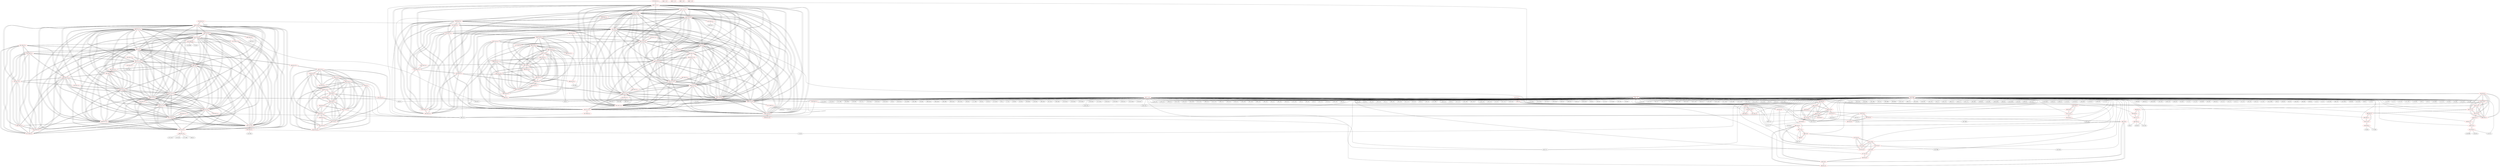 graph {
	434 [label="(434) R35_T2" color=red]
	455 [label="(455) T16_T1"]
	454 [label="(454) T15_T1"]
	469 [label="(469) R35_T1"]
	453 [label="(453) T14_T1"]
	456 [label="(456) T17_T1"]
	435 [label="(435) R52_T1"]
	433 [label="(433) T22_T1"]
	435 [label="(435) R52_T1" color=red]
	438 [label="(438) D2"]
	439 [label="(439) C8"]
	434 [label="(434) R35_T2"]
	433 [label="(433) T22_T1"]
	436 [label="(436) R58_T1" color=red]
	470 [label="(470) R57_T1_T"]
	438 [label="(438) D2"]
	437 [label="(437) R57_T1" color=red]
	470 [label="(470) R57_T1_T"]
	438 [label="(438) D2" color=red]
	435 [label="(435) R52_T1"]
	439 [label="(439) C8"]
	436 [label="(436) R58_T1"]
	470 [label="(470) R57_T1_T"]
	479 [label="(479) R15_P1"]
	439 [label="(439) C8" color=red]
	438 [label="(438) D2"]
	435 [label="(435) R52_T1"]
	440 [label="(440) R36_T2" color=red]
	368 [label="(368) U16"]
	445 [label="(445) T18_T2"]
	441 [label="(441) R37_T2" color=red]
	368 [label="(368) U16"]
	182 [label="(182) R116"]
	180 [label="(180) Q12"]
	446 [label="(446) T19_T2"]
	442 [label="(442) R38_T2" color=red]
	54 [label="(54) R140"]
	57 [label="(57) U1"]
	447 [label="(447) T20_T2"]
	443 [label="(443) R39_T2" color=red]
	397 [label="(397) R86"]
	398 [label="(398) U14"]
	448 [label="(448) T21_T2"]
	444 [label="(444) R40_T2" color=red]
	433 [label="(433) T22_T1"]
	446 [label="(446) T19_T2"]
	445 [label="(445) T18_T2"]
	448 [label="(448) T21_T2"]
	447 [label="(447) T20_T2"]
	445 [label="(445) T18_T2" color=red]
	433 [label="(433) T22_T1"]
	446 [label="(446) T19_T2"]
	444 [label="(444) R40_T2"]
	448 [label="(448) T21_T2"]
	447 [label="(447) T20_T2"]
	440 [label="(440) R36_T2"]
	446 [label="(446) T19_T2" color=red]
	433 [label="(433) T22_T1"]
	445 [label="(445) T18_T2"]
	444 [label="(444) R40_T2"]
	448 [label="(448) T21_T2"]
	447 [label="(447) T20_T2"]
	441 [label="(441) R37_T2"]
	447 [label="(447) T20_T2" color=red]
	433 [label="(433) T22_T1"]
	446 [label="(446) T19_T2"]
	445 [label="(445) T18_T2"]
	444 [label="(444) R40_T2"]
	448 [label="(448) T21_T2"]
	442 [label="(442) R38_T2"]
	448 [label="(448) T21_T2" color=red]
	433 [label="(433) T22_T1"]
	446 [label="(446) T19_T2"]
	445 [label="(445) T18_T2"]
	444 [label="(444) R40_T2"]
	447 [label="(447) T20_T2"]
	443 [label="(443) R39_T2"]
	449 [label="(449) T10_T1" color=red]
	457 [label="(457) R23_T1"]
	465 [label="(465) R31_T1"]
	458 [label="(458) R27_T1"]
	450 [label="(450) T11_T1" color=red]
	462 [label="(462) R24_T1"]
	466 [label="(466) R32_T1"]
	459 [label="(459) R28_T1"]
	451 [label="(451) T12_T1" color=red]
	467 [label="(467) R33_T1"]
	460 [label="(460) R29_T1"]
	461 [label="(461) R25_T1"]
	452 [label="(452) T13_T1" color=red]
	464 [label="(464) R30_T1"]
	468 [label="(468) R34_T1"]
	463 [label="(463) R26_T1"]
	453 [label="(453) T14_T1" color=red]
	455 [label="(455) T16_T1"]
	454 [label="(454) T15_T1"]
	469 [label="(469) R35_T1"]
	456 [label="(456) T17_T1"]
	434 [label="(434) R35_T2"]
	465 [label="(465) R31_T1"]
	454 [label="(454) T15_T1" color=red]
	455 [label="(455) T16_T1"]
	469 [label="(469) R35_T1"]
	453 [label="(453) T14_T1"]
	456 [label="(456) T17_T1"]
	434 [label="(434) R35_T2"]
	466 [label="(466) R32_T1"]
	455 [label="(455) T16_T1" color=red]
	454 [label="(454) T15_T1"]
	469 [label="(469) R35_T1"]
	453 [label="(453) T14_T1"]
	456 [label="(456) T17_T1"]
	434 [label="(434) R35_T2"]
	467 [label="(467) R33_T1"]
	456 [label="(456) T17_T1" color=red]
	455 [label="(455) T16_T1"]
	454 [label="(454) T15_T1"]
	469 [label="(469) R35_T1"]
	453 [label="(453) T14_T1"]
	434 [label="(434) R35_T2"]
	468 [label="(468) R34_T1"]
	457 [label="(457) R23_T1" color=red]
	129 [label="(129) R74"]
	125 [label="(125) IC1"]
	128 [label="(128) R66"]
	449 [label="(449) T10_T1"]
	458 [label="(458) R27_T1" color=red]
	449 [label="(449) T10_T1"]
	465 [label="(465) R31_T1"]
	459 [label="(459) R28_T1" color=red]
	466 [label="(466) R32_T1"]
	450 [label="(450) T11_T1"]
	460 [label="(460) R29_T1" color=red]
	467 [label="(467) R33_T1"]
	451 [label="(451) T12_T1"]
	461 [label="(461) R25_T1" color=red]
	201 [label="(201) J10"]
	225 [label="(225) K2"]
	451 [label="(451) T12_T1"]
	462 [label="(462) R24_T1" color=red]
	60 [label="(60) R25"]
	61 [label="(61) C64"]
	58 [label="(58) J5"]
	450 [label="(450) T11_T1"]
	463 [label="(463) R26_T1" color=red]
	77 [label="(77) R39"]
	78 [label="(78) JP4"]
	452 [label="(452) T13_T1"]
	464 [label="(464) R30_T1" color=red]
	468 [label="(468) R34_T1"]
	452 [label="(452) T13_T1"]
	465 [label="(465) R31_T1" color=red]
	449 [label="(449) T10_T1"]
	458 [label="(458) R27_T1"]
	453 [label="(453) T14_T1"]
	466 [label="(466) R32_T1" color=red]
	454 [label="(454) T15_T1"]
	459 [label="(459) R28_T1"]
	450 [label="(450) T11_T1"]
	467 [label="(467) R33_T1" color=red]
	455 [label="(455) T16_T1"]
	460 [label="(460) R29_T1"]
	451 [label="(451) T12_T1"]
	468 [label="(468) R34_T1" color=red]
	456 [label="(456) T17_T1"]
	464 [label="(464) R30_T1"]
	452 [label="(452) T13_T1"]
	469 [label="(469) R35_T1" color=red]
	455 [label="(455) T16_T1"]
	454 [label="(454) T15_T1"]
	453 [label="(453) T14_T1"]
	456 [label="(456) T17_T1"]
	434 [label="(434) R35_T2"]
	470 [label="(470) R57_T1_T" color=red]
	436 [label="(436) R58_T1"]
	438 [label="(438) D2"]
	437 [label="(437) R57_T1"]
	471 [label="(471) T3_P1" color=red]
	475 [label="(475) R14_P1"]
	476 [label="(476) T6_P1"]
	474 [label="(474) R13_P1"]
	473 [label="(473) R12_P1"]
	472 [label="(472) T2_P1"]
	472 [label="(472) T2_P1" color=red]
	474 [label="(474) R13_P1"]
	471 [label="(471) T3_P1"]
	473 [label="(473) R12_P1"]
	478 [label="(478) T5_P1"]
	479 [label="(479) R15_P1"]
	473 [label="(473) R12_P1" color=red]
	474 [label="(474) R13_P1"]
	471 [label="(471) T3_P1"]
	472 [label="(472) T2_P1"]
	474 [label="(474) R13_P1" color=red]
	488 [label="(488) T4_P1"]
	471 [label="(471) T3_P1"]
	473 [label="(473) R12_P1"]
	472 [label="(472) T2_P1"]
	475 [label="(475) R14_P1" color=red]
	415 [label="(415) FB8"]
	419 [label="(419) C68"]
	401 [label="(401) U17"]
	471 [label="(471) T3_P1"]
	476 [label="(476) T6_P1"]
	476 [label="(476) T6_P1" color=red]
	475 [label="(475) R14_P1"]
	471 [label="(471) T3_P1"]
	485 [label="(485) R22_P1"]
	477 [label="(477) R17_P1"]
	477 [label="(477) R17_P1" color=red]
	485 [label="(485) R22_P1"]
	476 [label="(476) T6_P1"]
	478 [label="(478) T5_P1" color=red]
	472 [label="(472) T2_P1"]
	479 [label="(479) R15_P1"]
	480 [label="(480) R16_P1"]
	481 [label="(481) R20_P1"]
	479 [label="(479) R15_P1" color=red]
	438 [label="(438) D2"]
	472 [label="(472) T2_P1"]
	478 [label="(478) T5_P1"]
	480 [label="(480) R16_P1" color=red]
	478 [label="(478) T5_P1"]
	481 [label="(481) R20_P1"]
	481 [label="(481) R20_P1" color=red]
	482 [label="(482) T8_P1"]
	480 [label="(480) R16_P1"]
	478 [label="(478) T5_P1"]
	482 [label="(482) T8_P1" color=red]
	483 [label="(483) T9_P1"]
	484 [label="(484) R21_P1"]
	486 [label="(486) R19_P1"]
	481 [label="(481) R20_P1"]
	483 [label="(483) T9_P1" color=red]
	485 [label="(485) R22_P1"]
	484 [label="(484) R21_P1"]
	482 [label="(482) T8_P1"]
	486 [label="(486) R19_P1"]
	484 [label="(484) R21_P1" color=red]
	483 [label="(483) T9_P1"]
	482 [label="(482) T8_P1"]
	486 [label="(486) R19_P1"]
	485 [label="(485) R22_P1" color=red]
	483 [label="(483) T9_P1"]
	476 [label="(476) T6_P1"]
	477 [label="(477) R17_P1"]
	486 [label="(486) R19_P1" color=red]
	483 [label="(483) T9_P1"]
	484 [label="(484) R21_P1"]
	482 [label="(482) T8_P1"]
	487 [label="(487) T7_P1"]
	487 [label="(487) T7_P1" color=red]
	489 [label="(489) R1"]
	488 [label="(488) T4_P1"]
	405 [label="(405) C67"]
	486 [label="(486) R19_P1"]
	488 [label="(488) T4_P1" color=red]
	474 [label="(474) R13_P1"]
	489 [label="(489) R1"]
	487 [label="(487) T7_P1"]
	405 [label="(405) C67"]
	489 [label="(489) R1" color=red]
	488 [label="(488) T4_P1"]
	487 [label="(487) T7_P1"]
	405 [label="(405) C67"]
	490 [label="(490) T22_T1_2" color=red]
	504 [label="(504) T20_T2_2"]
	502 [label="(502) T18_T2_2"]
	503 [label="(503) T19_T2_2"]
	505 [label="(505) T21_T2_2"]
	494 [label="(494) R57_T1_2"]
	495 [label="(495) D2_2"]
	507 [label="(507) T11_T1_2"]
	512 [label="(512) T16_T1_2"]
	513 [label="(513) T17_T1_2"]
	506 [label="(506) T10_T1_2"]
	508 [label="(508) T12_T1_2"]
	509 [label="(509) T13_T1_2"]
	510 [label="(510) T14_T1_2"]
	511 [label="(511) T15_T1_2"]
	496 [label="(496) C8_2"]
	527 [label="(527) R40_T2_T_2"]
	492 [label="(492) R52_T1_2"]
	491 [label="(491) R35_T2_2"]
	491 [label="(491) R35_T2_2" color=red]
	512 [label="(512) T16_T1_2"]
	511 [label="(511) T15_T1_2"]
	526 [label="(526) R35_T1_2"]
	510 [label="(510) T14_T1_2"]
	513 [label="(513) T17_T1_2"]
	492 [label="(492) R52_T1_2"]
	490 [label="(490) T22_T1_2"]
	492 [label="(492) R52_T1_2" color=red]
	495 [label="(495) D2_2"]
	496 [label="(496) C8_2"]
	491 [label="(491) R35_T2_2"]
	490 [label="(490) T22_T1_2"]
	493 [label="(493) R58_T1_2" color=red]
	494 [label="(494) R57_T1_2"]
	495 [label="(495) D2_2"]
	517 [label="(517) R29_T1_2"]
	526 [label="(526) R35_T1_2"]
	501 [label="(501) R40_T2_2"]
	521 [label="(521) R30_T1_2"]
	515 [label="(515) R27_T1_2"]
	516 [label="(516) R28_T1_2"]
	494 [label="(494) R57_T1_2" color=red]
	504 [label="(504) T20_T2_2"]
	502 [label="(502) T18_T2_2"]
	503 [label="(503) T19_T2_2"]
	505 [label="(505) T21_T2_2"]
	490 [label="(490) T22_T1_2"]
	495 [label="(495) D2_2"]
	507 [label="(507) T11_T1_2"]
	512 [label="(512) T16_T1_2"]
	513 [label="(513) T17_T1_2"]
	506 [label="(506) T10_T1_2"]
	508 [label="(508) T12_T1_2"]
	509 [label="(509) T13_T1_2"]
	510 [label="(510) T14_T1_2"]
	511 [label="(511) T15_T1_2"]
	496 [label="(496) C8_2"]
	493 [label="(493) R58_T1_2"]
	495 [label="(495) D2_2" color=red]
	504 [label="(504) T20_T2_2"]
	502 [label="(502) T18_T2_2"]
	503 [label="(503) T19_T2_2"]
	505 [label="(505) T21_T2_2"]
	494 [label="(494) R57_T1_2"]
	490 [label="(490) T22_T1_2"]
	507 [label="(507) T11_T1_2"]
	512 [label="(512) T16_T1_2"]
	513 [label="(513) T17_T1_2"]
	506 [label="(506) T10_T1_2"]
	508 [label="(508) T12_T1_2"]
	509 [label="(509) T13_T1_2"]
	510 [label="(510) T14_T1_2"]
	511 [label="(511) T15_T1_2"]
	496 [label="(496) C8_2"]
	492 [label="(492) R52_T1_2"]
	493 [label="(493) R58_T1_2"]
	517 [label="(517) R29_T1_2"]
	526 [label="(526) R35_T1_2"]
	501 [label="(501) R40_T2_2"]
	521 [label="(521) R30_T1_2"]
	515 [label="(515) R27_T1_2"]
	516 [label="(516) R28_T1_2"]
	536 [label="(536) R15_P1_2"]
	496 [label="(496) C8_2" color=red]
	504 [label="(504) T20_T2_2"]
	502 [label="(502) T18_T2_2"]
	503 [label="(503) T19_T2_2"]
	505 [label="(505) T21_T2_2"]
	494 [label="(494) R57_T1_2"]
	490 [label="(490) T22_T1_2"]
	495 [label="(495) D2_2"]
	507 [label="(507) T11_T1_2"]
	512 [label="(512) T16_T1_2"]
	513 [label="(513) T17_T1_2"]
	506 [label="(506) T10_T1_2"]
	508 [label="(508) T12_T1_2"]
	509 [label="(509) T13_T1_2"]
	510 [label="(510) T14_T1_2"]
	511 [label="(511) T15_T1_2"]
	492 [label="(492) R52_T1_2"]
	497 [label="(497) R36_T2_2" color=red]
	134 [label="(134) R68"]
	123 [label="(123) J8"]
	502 [label="(502) T18_T2_2"]
	498 [label="(498) R37_T2_2" color=red]
	289 [label="(289) J17"]
	275 [label="(275) C93"]
	276 [label="(276) ZA5"]
	277 [label="(277) FB5"]
	503 [label="(503) T19_T2_2"]
	499 [label="(499) R38_T2_2" color=red]
	184 [label="(184) R131"]
	185 [label="(185) D21"]
	504 [label="(504) T20_T2_2"]
	500 [label="(500) R39_T2_2" color=red]
	120 [label="(120) TR2"]
	114 [label="(114) J6"]
	505 [label="(505) T21_T2_2"]
	501 [label="(501) R40_T2_2" color=red]
	517 [label="(517) R29_T1_2"]
	526 [label="(526) R35_T1_2"]
	521 [label="(521) R30_T1_2"]
	495 [label="(495) D2_2"]
	493 [label="(493) R58_T1_2"]
	515 [label="(515) R27_T1_2"]
	516 [label="(516) R28_T1_2"]
	527 [label="(527) R40_T2_T_2"]
	502 [label="(502) T18_T2_2" color=red]
	504 [label="(504) T20_T2_2"]
	503 [label="(503) T19_T2_2"]
	505 [label="(505) T21_T2_2"]
	494 [label="(494) R57_T1_2"]
	490 [label="(490) T22_T1_2"]
	495 [label="(495) D2_2"]
	507 [label="(507) T11_T1_2"]
	512 [label="(512) T16_T1_2"]
	513 [label="(513) T17_T1_2"]
	506 [label="(506) T10_T1_2"]
	508 [label="(508) T12_T1_2"]
	509 [label="(509) T13_T1_2"]
	510 [label="(510) T14_T1_2"]
	511 [label="(511) T15_T1_2"]
	496 [label="(496) C8_2"]
	527 [label="(527) R40_T2_T_2"]
	497 [label="(497) R36_T2_2"]
	503 [label="(503) T19_T2_2" color=red]
	504 [label="(504) T20_T2_2"]
	502 [label="(502) T18_T2_2"]
	505 [label="(505) T21_T2_2"]
	494 [label="(494) R57_T1_2"]
	490 [label="(490) T22_T1_2"]
	495 [label="(495) D2_2"]
	507 [label="(507) T11_T1_2"]
	512 [label="(512) T16_T1_2"]
	513 [label="(513) T17_T1_2"]
	506 [label="(506) T10_T1_2"]
	508 [label="(508) T12_T1_2"]
	509 [label="(509) T13_T1_2"]
	510 [label="(510) T14_T1_2"]
	511 [label="(511) T15_T1_2"]
	496 [label="(496) C8_2"]
	527 [label="(527) R40_T2_T_2"]
	498 [label="(498) R37_T2_2"]
	504 [label="(504) T20_T2_2" color=red]
	502 [label="(502) T18_T2_2"]
	503 [label="(503) T19_T2_2"]
	505 [label="(505) T21_T2_2"]
	494 [label="(494) R57_T1_2"]
	490 [label="(490) T22_T1_2"]
	495 [label="(495) D2_2"]
	507 [label="(507) T11_T1_2"]
	512 [label="(512) T16_T1_2"]
	513 [label="(513) T17_T1_2"]
	506 [label="(506) T10_T1_2"]
	508 [label="(508) T12_T1_2"]
	509 [label="(509) T13_T1_2"]
	510 [label="(510) T14_T1_2"]
	511 [label="(511) T15_T1_2"]
	496 [label="(496) C8_2"]
	527 [label="(527) R40_T2_T_2"]
	499 [label="(499) R38_T2_2"]
	505 [label="(505) T21_T2_2" color=red]
	504 [label="(504) T20_T2_2"]
	502 [label="(502) T18_T2_2"]
	503 [label="(503) T19_T2_2"]
	494 [label="(494) R57_T1_2"]
	490 [label="(490) T22_T1_2"]
	495 [label="(495) D2_2"]
	507 [label="(507) T11_T1_2"]
	512 [label="(512) T16_T1_2"]
	513 [label="(513) T17_T1_2"]
	506 [label="(506) T10_T1_2"]
	508 [label="(508) T12_T1_2"]
	509 [label="(509) T13_T1_2"]
	510 [label="(510) T14_T1_2"]
	511 [label="(511) T15_T1_2"]
	496 [label="(496) C8_2"]
	527 [label="(527) R40_T2_T_2"]
	500 [label="(500) R39_T2_2"]
	506 [label="(506) T10_T1_2" color=red]
	504 [label="(504) T20_T2_2"]
	502 [label="(502) T18_T2_2"]
	503 [label="(503) T19_T2_2"]
	505 [label="(505) T21_T2_2"]
	494 [label="(494) R57_T1_2"]
	490 [label="(490) T22_T1_2"]
	495 [label="(495) D2_2"]
	507 [label="(507) T11_T1_2"]
	512 [label="(512) T16_T1_2"]
	513 [label="(513) T17_T1_2"]
	508 [label="(508) T12_T1_2"]
	509 [label="(509) T13_T1_2"]
	510 [label="(510) T14_T1_2"]
	511 [label="(511) T15_T1_2"]
	496 [label="(496) C8_2"]
	514 [label="(514) R23_T1_2"]
	522 [label="(522) R31_T1_2"]
	515 [label="(515) R27_T1_2"]
	507 [label="(507) T11_T1_2" color=red]
	504 [label="(504) T20_T2_2"]
	502 [label="(502) T18_T2_2"]
	503 [label="(503) T19_T2_2"]
	505 [label="(505) T21_T2_2"]
	494 [label="(494) R57_T1_2"]
	490 [label="(490) T22_T1_2"]
	495 [label="(495) D2_2"]
	512 [label="(512) T16_T1_2"]
	513 [label="(513) T17_T1_2"]
	506 [label="(506) T10_T1_2"]
	508 [label="(508) T12_T1_2"]
	509 [label="(509) T13_T1_2"]
	510 [label="(510) T14_T1_2"]
	511 [label="(511) T15_T1_2"]
	496 [label="(496) C8_2"]
	519 [label="(519) R24_T1_2"]
	523 [label="(523) R32_T1_2"]
	516 [label="(516) R28_T1_2"]
	508 [label="(508) T12_T1_2" color=red]
	504 [label="(504) T20_T2_2"]
	502 [label="(502) T18_T2_2"]
	503 [label="(503) T19_T2_2"]
	505 [label="(505) T21_T2_2"]
	494 [label="(494) R57_T1_2"]
	490 [label="(490) T22_T1_2"]
	495 [label="(495) D2_2"]
	507 [label="(507) T11_T1_2"]
	512 [label="(512) T16_T1_2"]
	513 [label="(513) T17_T1_2"]
	506 [label="(506) T10_T1_2"]
	509 [label="(509) T13_T1_2"]
	510 [label="(510) T14_T1_2"]
	511 [label="(511) T15_T1_2"]
	496 [label="(496) C8_2"]
	524 [label="(524) R33_T1_2"]
	517 [label="(517) R29_T1_2"]
	518 [label="(518) R25_T1_2"]
	509 [label="(509) T13_T1_2" color=red]
	504 [label="(504) T20_T2_2"]
	502 [label="(502) T18_T2_2"]
	503 [label="(503) T19_T2_2"]
	505 [label="(505) T21_T2_2"]
	494 [label="(494) R57_T1_2"]
	490 [label="(490) T22_T1_2"]
	495 [label="(495) D2_2"]
	507 [label="(507) T11_T1_2"]
	512 [label="(512) T16_T1_2"]
	513 [label="(513) T17_T1_2"]
	506 [label="(506) T10_T1_2"]
	508 [label="(508) T12_T1_2"]
	510 [label="(510) T14_T1_2"]
	511 [label="(511) T15_T1_2"]
	496 [label="(496) C8_2"]
	521 [label="(521) R30_T1_2"]
	525 [label="(525) R34_T1_2"]
	520 [label="(520) R26_T1_2"]
	510 [label="(510) T14_T1_2" color=red]
	504 [label="(504) T20_T2_2"]
	502 [label="(502) T18_T2_2"]
	503 [label="(503) T19_T2_2"]
	505 [label="(505) T21_T2_2"]
	494 [label="(494) R57_T1_2"]
	490 [label="(490) T22_T1_2"]
	495 [label="(495) D2_2"]
	507 [label="(507) T11_T1_2"]
	512 [label="(512) T16_T1_2"]
	513 [label="(513) T17_T1_2"]
	506 [label="(506) T10_T1_2"]
	508 [label="(508) T12_T1_2"]
	509 [label="(509) T13_T1_2"]
	511 [label="(511) T15_T1_2"]
	496 [label="(496) C8_2"]
	526 [label="(526) R35_T1_2"]
	491 [label="(491) R35_T2_2"]
	522 [label="(522) R31_T1_2"]
	511 [label="(511) T15_T1_2" color=red]
	504 [label="(504) T20_T2_2"]
	502 [label="(502) T18_T2_2"]
	503 [label="(503) T19_T2_2"]
	505 [label="(505) T21_T2_2"]
	494 [label="(494) R57_T1_2"]
	490 [label="(490) T22_T1_2"]
	495 [label="(495) D2_2"]
	507 [label="(507) T11_T1_2"]
	512 [label="(512) T16_T1_2"]
	513 [label="(513) T17_T1_2"]
	506 [label="(506) T10_T1_2"]
	508 [label="(508) T12_T1_2"]
	509 [label="(509) T13_T1_2"]
	510 [label="(510) T14_T1_2"]
	496 [label="(496) C8_2"]
	526 [label="(526) R35_T1_2"]
	491 [label="(491) R35_T2_2"]
	523 [label="(523) R32_T1_2"]
	512 [label="(512) T16_T1_2" color=red]
	504 [label="(504) T20_T2_2"]
	502 [label="(502) T18_T2_2"]
	503 [label="(503) T19_T2_2"]
	505 [label="(505) T21_T2_2"]
	494 [label="(494) R57_T1_2"]
	490 [label="(490) T22_T1_2"]
	495 [label="(495) D2_2"]
	507 [label="(507) T11_T1_2"]
	513 [label="(513) T17_T1_2"]
	506 [label="(506) T10_T1_2"]
	508 [label="(508) T12_T1_2"]
	509 [label="(509) T13_T1_2"]
	510 [label="(510) T14_T1_2"]
	511 [label="(511) T15_T1_2"]
	496 [label="(496) C8_2"]
	526 [label="(526) R35_T1_2"]
	491 [label="(491) R35_T2_2"]
	524 [label="(524) R33_T1_2"]
	513 [label="(513) T17_T1_2" color=red]
	504 [label="(504) T20_T2_2"]
	502 [label="(502) T18_T2_2"]
	503 [label="(503) T19_T2_2"]
	505 [label="(505) T21_T2_2"]
	494 [label="(494) R57_T1_2"]
	490 [label="(490) T22_T1_2"]
	495 [label="(495) D2_2"]
	507 [label="(507) T11_T1_2"]
	512 [label="(512) T16_T1_2"]
	506 [label="(506) T10_T1_2"]
	508 [label="(508) T12_T1_2"]
	509 [label="(509) T13_T1_2"]
	510 [label="(510) T14_T1_2"]
	511 [label="(511) T15_T1_2"]
	496 [label="(496) C8_2"]
	526 [label="(526) R35_T1_2"]
	491 [label="(491) R35_T2_2"]
	525 [label="(525) R34_T1_2"]
	514 [label="(514) R23_T1_2" color=red]
	0 [label="(0) GS6"]
	57 [label="(57) U1"]
	506 [label="(506) T10_T1_2"]
	515 [label="(515) R27_T1_2" color=red]
	517 [label="(517) R29_T1_2"]
	526 [label="(526) R35_T1_2"]
	501 [label="(501) R40_T2_2"]
	521 [label="(521) R30_T1_2"]
	495 [label="(495) D2_2"]
	493 [label="(493) R58_T1_2"]
	516 [label="(516) R28_T1_2"]
	506 [label="(506) T10_T1_2"]
	522 [label="(522) R31_T1_2"]
	516 [label="(516) R28_T1_2" color=red]
	517 [label="(517) R29_T1_2"]
	526 [label="(526) R35_T1_2"]
	501 [label="(501) R40_T2_2"]
	521 [label="(521) R30_T1_2"]
	495 [label="(495) D2_2"]
	493 [label="(493) R58_T1_2"]
	515 [label="(515) R27_T1_2"]
	523 [label="(523) R32_T1_2"]
	507 [label="(507) T11_T1_2"]
	517 [label="(517) R29_T1_2" color=red]
	526 [label="(526) R35_T1_2"]
	501 [label="(501) R40_T2_2"]
	521 [label="(521) R30_T1_2"]
	495 [label="(495) D2_2"]
	493 [label="(493) R58_T1_2"]
	515 [label="(515) R27_T1_2"]
	516 [label="(516) R28_T1_2"]
	524 [label="(524) R33_T1_2"]
	508 [label="(508) T12_T1_2"]
	518 [label="(518) R25_T1_2" color=red]
	368 [label="(368) U16"]
	508 [label="(508) T12_T1_2"]
	519 [label="(519) R24_T1_2" color=red]
	304 [label="(304) D46"]
	507 [label="(507) T11_T1_2"]
	520 [label="(520) R26_T1_2" color=red]
	324 [label="(324) U20"]
	368 [label="(368) U16"]
	325 [label="(325) U24"]
	509 [label="(509) T13_T1_2"]
	521 [label="(521) R30_T1_2" color=red]
	517 [label="(517) R29_T1_2"]
	526 [label="(526) R35_T1_2"]
	501 [label="(501) R40_T2_2"]
	495 [label="(495) D2_2"]
	493 [label="(493) R58_T1_2"]
	515 [label="(515) R27_T1_2"]
	516 [label="(516) R28_T1_2"]
	525 [label="(525) R34_T1_2"]
	509 [label="(509) T13_T1_2"]
	522 [label="(522) R31_T1_2" color=red]
	506 [label="(506) T10_T1_2"]
	515 [label="(515) R27_T1_2"]
	510 [label="(510) T14_T1_2"]
	523 [label="(523) R32_T1_2" color=red]
	511 [label="(511) T15_T1_2"]
	516 [label="(516) R28_T1_2"]
	507 [label="(507) T11_T1_2"]
	524 [label="(524) R33_T1_2" color=red]
	512 [label="(512) T16_T1_2"]
	517 [label="(517) R29_T1_2"]
	508 [label="(508) T12_T1_2"]
	525 [label="(525) R34_T1_2" color=red]
	513 [label="(513) T17_T1_2"]
	521 [label="(521) R30_T1_2"]
	509 [label="(509) T13_T1_2"]
	526 [label="(526) R35_T1_2" color=red]
	517 [label="(517) R29_T1_2"]
	501 [label="(501) R40_T2_2"]
	521 [label="(521) R30_T1_2"]
	495 [label="(495) D2_2"]
	493 [label="(493) R58_T1_2"]
	515 [label="(515) R27_T1_2"]
	516 [label="(516) R28_T1_2"]
	512 [label="(512) T16_T1_2"]
	511 [label="(511) T15_T1_2"]
	510 [label="(510) T14_T1_2"]
	513 [label="(513) T17_T1_2"]
	491 [label="(491) R35_T2_2"]
	527 [label="(527) R40_T2_T_2" color=red]
	490 [label="(490) T22_T1_2"]
	503 [label="(503) T19_T2_2"]
	502 [label="(502) T18_T2_2"]
	505 [label="(505) T21_T2_2"]
	504 [label="(504) T20_T2_2"]
	501 [label="(501) R40_T2_2"]
	528 [label="(528) T3_P1_2" color=red]
	545 [label="(545) T4_P1_2"]
	544 [label="(544) T7_P1_2"]
	535 [label="(535) T5_P1_2"]
	540 [label="(540) T9_P1_2"]
	539 [label="(539) T8_P1_2"]
	533 [label="(533) T6_P1_2"]
	529 [label="(529) T2_P1_2"]
	532 [label="(532) R14_P1_2"]
	531 [label="(531) R13_P1_2"]
	530 [label="(530) R12_P1_2"]
	529 [label="(529) T2_P1_2" color=red]
	528 [label="(528) T3_P1_2"]
	545 [label="(545) T4_P1_2"]
	544 [label="(544) T7_P1_2"]
	535 [label="(535) T5_P1_2"]
	540 [label="(540) T9_P1_2"]
	539 [label="(539) T8_P1_2"]
	533 [label="(533) T6_P1_2"]
	531 [label="(531) R13_P1_2"]
	530 [label="(530) R12_P1_2"]
	536 [label="(536) R15_P1_2"]
	530 [label="(530) R12_P1_2" color=red]
	541 [label="(541) R21_P1_2"]
	537 [label="(537) R16_P1_2"]
	534 [label="(534) R17_P1_2"]
	546 [label="(546) R1_2"]
	531 [label="(531) R13_P1_2"]
	528 [label="(528) T3_P1_2"]
	529 [label="(529) T2_P1_2"]
	531 [label="(531) R13_P1_2" color=red]
	545 [label="(545) T4_P1_2"]
	528 [label="(528) T3_P1_2"]
	530 [label="(530) R12_P1_2"]
	529 [label="(529) T2_P1_2"]
	532 [label="(532) R14_P1_2" color=red]
	380 [label="(380) P1"]
	528 [label="(528) T3_P1_2"]
	533 [label="(533) T6_P1_2"]
	533 [label="(533) T6_P1_2" color=red]
	528 [label="(528) T3_P1_2"]
	545 [label="(545) T4_P1_2"]
	544 [label="(544) T7_P1_2"]
	535 [label="(535) T5_P1_2"]
	540 [label="(540) T9_P1_2"]
	539 [label="(539) T8_P1_2"]
	529 [label="(529) T2_P1_2"]
	532 [label="(532) R14_P1_2"]
	542 [label="(542) R22_P1_2"]
	534 [label="(534) R17_P1_2"]
	534 [label="(534) R17_P1_2" color=red]
	541 [label="(541) R21_P1_2"]
	537 [label="(537) R16_P1_2"]
	530 [label="(530) R12_P1_2"]
	546 [label="(546) R1_2"]
	542 [label="(542) R22_P1_2"]
	533 [label="(533) T6_P1_2"]
	535 [label="(535) T5_P1_2" color=red]
	528 [label="(528) T3_P1_2"]
	545 [label="(545) T4_P1_2"]
	544 [label="(544) T7_P1_2"]
	540 [label="(540) T9_P1_2"]
	539 [label="(539) T8_P1_2"]
	533 [label="(533) T6_P1_2"]
	529 [label="(529) T2_P1_2"]
	536 [label="(536) R15_P1_2"]
	537 [label="(537) R16_P1_2"]
	538 [label="(538) R20_P1_2"]
	536 [label="(536) R15_P1_2" color=red]
	495 [label="(495) D2_2"]
	529 [label="(529) T2_P1_2"]
	535 [label="(535) T5_P1_2"]
	537 [label="(537) R16_P1_2" color=red]
	541 [label="(541) R21_P1_2"]
	530 [label="(530) R12_P1_2"]
	534 [label="(534) R17_P1_2"]
	546 [label="(546) R1_2"]
	535 [label="(535) T5_P1_2"]
	538 [label="(538) R20_P1_2"]
	538 [label="(538) R20_P1_2" color=red]
	539 [label="(539) T8_P1_2"]
	537 [label="(537) R16_P1_2"]
	535 [label="(535) T5_P1_2"]
	539 [label="(539) T8_P1_2" color=red]
	528 [label="(528) T3_P1_2"]
	545 [label="(545) T4_P1_2"]
	544 [label="(544) T7_P1_2"]
	535 [label="(535) T5_P1_2"]
	540 [label="(540) T9_P1_2"]
	533 [label="(533) T6_P1_2"]
	529 [label="(529) T2_P1_2"]
	541 [label="(541) R21_P1_2"]
	543 [label="(543) R19_P1_2"]
	538 [label="(538) R20_P1_2"]
	540 [label="(540) T9_P1_2" color=red]
	542 [label="(542) R22_P1_2"]
	528 [label="(528) T3_P1_2"]
	545 [label="(545) T4_P1_2"]
	544 [label="(544) T7_P1_2"]
	535 [label="(535) T5_P1_2"]
	539 [label="(539) T8_P1_2"]
	533 [label="(533) T6_P1_2"]
	529 [label="(529) T2_P1_2"]
	541 [label="(541) R21_P1_2"]
	543 [label="(543) R19_P1_2"]
	541 [label="(541) R21_P1_2" color=red]
	537 [label="(537) R16_P1_2"]
	530 [label="(530) R12_P1_2"]
	534 [label="(534) R17_P1_2"]
	546 [label="(546) R1_2"]
	540 [label="(540) T9_P1_2"]
	539 [label="(539) T8_P1_2"]
	543 [label="(543) R19_P1_2"]
	542 [label="(542) R22_P1_2" color=red]
	540 [label="(540) T9_P1_2"]
	533 [label="(533) T6_P1_2"]
	534 [label="(534) R17_P1_2"]
	543 [label="(543) R19_P1_2" color=red]
	540 [label="(540) T9_P1_2"]
	541 [label="(541) R21_P1_2"]
	539 [label="(539) T8_P1_2"]
	544 [label="(544) T7_P1_2"]
	544 [label="(544) T7_P1_2" color=red]
	528 [label="(528) T3_P1_2"]
	545 [label="(545) T4_P1_2"]
	535 [label="(535) T5_P1_2"]
	540 [label="(540) T9_P1_2"]
	539 [label="(539) T8_P1_2"]
	533 [label="(533) T6_P1_2"]
	529 [label="(529) T2_P1_2"]
	546 [label="(546) R1_2"]
	368 [label="(368) U16"]
	543 [label="(543) R19_P1_2"]
	545 [label="(545) T4_P1_2" color=red]
	528 [label="(528) T3_P1_2"]
	544 [label="(544) T7_P1_2"]
	535 [label="(535) T5_P1_2"]
	540 [label="(540) T9_P1_2"]
	539 [label="(539) T8_P1_2"]
	533 [label="(533) T6_P1_2"]
	529 [label="(529) T2_P1_2"]
	531 [label="(531) R13_P1_2"]
	546 [label="(546) R1_2"]
	368 [label="(368) U16"]
	546 [label="(546) R1_2" color=red]
	545 [label="(545) T4_P1_2"]
	544 [label="(544) T7_P1_2"]
	368 [label="(368) U16"]
	541 [label="(541) R21_P1_2"]
	537 [label="(537) R16_P1_2"]
	530 [label="(530) R12_P1_2"]
	534 [label="(534) R17_P1_2"]
	547 [label="(547) T22_T1_3" color=red]
	561 [label="(561) T20_T2_3"]
	559 [label="(559) T18_T2_3"]
	560 [label="(560) T19_T2_3"]
	562 [label="(562) T21_T2_3"]
	551 [label="(551) R57_T1_3"]
	552 [label="(552) D2_3"]
	564 [label="(564) T11_T1_3"]
	569 [label="(569) T16_T1_3"]
	570 [label="(570) T17_T1_3"]
	563 [label="(563) T10_T1_3"]
	565 [label="(565) T12_T1_3"]
	566 [label="(566) T13_T1_3"]
	567 [label="(567) T14_T1_3"]
	568 [label="(568) T15_T1_3"]
	553 [label="(553) C8_3"]
	558 [label="(558) R40_T2_3"]
	549 [label="(549) R52_T1_3"]
	548 [label="(548) R35_T2_3"]
	548 [label="(548) R35_T2_3" color=red]
	569 [label="(569) T16_T1_3"]
	568 [label="(568) T15_T1_3"]
	584 [label="(584) R35_T1_T_3"]
	567 [label="(567) T14_T1_3"]
	570 [label="(570) T17_T1_3"]
	549 [label="(549) R52_T1_3"]
	547 [label="(547) T22_T1_3"]
	549 [label="(549) R52_T1_3" color=red]
	552 [label="(552) D2_3"]
	553 [label="(553) C8_3"]
	548 [label="(548) R35_T2_3"]
	547 [label="(547) T22_T1_3"]
	550 [label="(550) R58_T1_3" color=red]
	551 [label="(551) R57_T1_3"]
	552 [label="(552) D2_3"]
	574 [label="(574) R29_T1_3"]
	583 [label="(583) R35_T1_3"]
	558 [label="(558) R40_T2_3"]
	578 [label="(578) R30_T1_3"]
	572 [label="(572) R27_T1_3"]
	573 [label="(573) R28_T1_3"]
	551 [label="(551) R57_T1_3" color=red]
	561 [label="(561) T20_T2_3"]
	559 [label="(559) T18_T2_3"]
	560 [label="(560) T19_T2_3"]
	562 [label="(562) T21_T2_3"]
	547 [label="(547) T22_T1_3"]
	552 [label="(552) D2_3"]
	564 [label="(564) T11_T1_3"]
	569 [label="(569) T16_T1_3"]
	570 [label="(570) T17_T1_3"]
	563 [label="(563) T10_T1_3"]
	565 [label="(565) T12_T1_3"]
	566 [label="(566) T13_T1_3"]
	567 [label="(567) T14_T1_3"]
	568 [label="(568) T15_T1_3"]
	553 [label="(553) C8_3"]
	550 [label="(550) R58_T1_3"]
	552 [label="(552) D2_3" color=red]
	561 [label="(561) T20_T2_3"]
	559 [label="(559) T18_T2_3"]
	560 [label="(560) T19_T2_3"]
	562 [label="(562) T21_T2_3"]
	551 [label="(551) R57_T1_3"]
	547 [label="(547) T22_T1_3"]
	564 [label="(564) T11_T1_3"]
	569 [label="(569) T16_T1_3"]
	570 [label="(570) T17_T1_3"]
	563 [label="(563) T10_T1_3"]
	565 [label="(565) T12_T1_3"]
	566 [label="(566) T13_T1_3"]
	567 [label="(567) T14_T1_3"]
	568 [label="(568) T15_T1_3"]
	553 [label="(553) C8_3"]
	549 [label="(549) R52_T1_3"]
	550 [label="(550) R58_T1_3"]
	574 [label="(574) R29_T1_3"]
	583 [label="(583) R35_T1_3"]
	558 [label="(558) R40_T2_3"]
	578 [label="(578) R30_T1_3"]
	572 [label="(572) R27_T1_3"]
	573 [label="(573) R28_T1_3"]
	593 [label="(593) R15_P1_3"]
	553 [label="(553) C8_3" color=red]
	561 [label="(561) T20_T2_3"]
	559 [label="(559) T18_T2_3"]
	560 [label="(560) T19_T2_3"]
	562 [label="(562) T21_T2_3"]
	551 [label="(551) R57_T1_3"]
	547 [label="(547) T22_T1_3"]
	552 [label="(552) D2_3"]
	564 [label="(564) T11_T1_3"]
	569 [label="(569) T16_T1_3"]
	570 [label="(570) T17_T1_3"]
	563 [label="(563) T10_T1_3"]
	565 [label="(565) T12_T1_3"]
	566 [label="(566) T13_T1_3"]
	567 [label="(567) T14_T1_3"]
	568 [label="(568) T15_T1_3"]
	549 [label="(549) R52_T1_3"]
	554 [label="(554) R36_T2_3" color=red]
	268 [label="(268) R124"]
	274 [label="(274) JP11"]
	559 [label="(559) T18_T2_3"]
	555 [label="(555) R37_T2_3" color=red]
	401 [label="(401) U17"]
	560 [label="(560) T19_T2_3"]
	556 [label="(556) R38_T2_3" color=red]
	102 [label="(102) R44"]
	368 [label="(368) U16"]
	561 [label="(561) T20_T2_3"]
	557 [label="(557) R39_T2_3" color=red]
	368 [label="(368) U16"]
	562 [label="(562) T21_T2_3"]
	558 [label="(558) R40_T2_3" color=red]
	574 [label="(574) R29_T1_3"]
	583 [label="(583) R35_T1_3"]
	578 [label="(578) R30_T1_3"]
	552 [label="(552) D2_3"]
	550 [label="(550) R58_T1_3"]
	572 [label="(572) R27_T1_3"]
	573 [label="(573) R28_T1_3"]
	547 [label="(547) T22_T1_3"]
	560 [label="(560) T19_T2_3"]
	559 [label="(559) T18_T2_3"]
	562 [label="(562) T21_T2_3"]
	561 [label="(561) T20_T2_3"]
	559 [label="(559) T18_T2_3" color=red]
	561 [label="(561) T20_T2_3"]
	560 [label="(560) T19_T2_3"]
	562 [label="(562) T21_T2_3"]
	551 [label="(551) R57_T1_3"]
	547 [label="(547) T22_T1_3"]
	552 [label="(552) D2_3"]
	564 [label="(564) T11_T1_3"]
	569 [label="(569) T16_T1_3"]
	570 [label="(570) T17_T1_3"]
	563 [label="(563) T10_T1_3"]
	565 [label="(565) T12_T1_3"]
	566 [label="(566) T13_T1_3"]
	567 [label="(567) T14_T1_3"]
	568 [label="(568) T15_T1_3"]
	553 [label="(553) C8_3"]
	558 [label="(558) R40_T2_3"]
	554 [label="(554) R36_T2_3"]
	560 [label="(560) T19_T2_3" color=red]
	561 [label="(561) T20_T2_3"]
	559 [label="(559) T18_T2_3"]
	562 [label="(562) T21_T2_3"]
	551 [label="(551) R57_T1_3"]
	547 [label="(547) T22_T1_3"]
	552 [label="(552) D2_3"]
	564 [label="(564) T11_T1_3"]
	569 [label="(569) T16_T1_3"]
	570 [label="(570) T17_T1_3"]
	563 [label="(563) T10_T1_3"]
	565 [label="(565) T12_T1_3"]
	566 [label="(566) T13_T1_3"]
	567 [label="(567) T14_T1_3"]
	568 [label="(568) T15_T1_3"]
	553 [label="(553) C8_3"]
	558 [label="(558) R40_T2_3"]
	555 [label="(555) R37_T2_3"]
	561 [label="(561) T20_T2_3" color=red]
	559 [label="(559) T18_T2_3"]
	560 [label="(560) T19_T2_3"]
	562 [label="(562) T21_T2_3"]
	551 [label="(551) R57_T1_3"]
	547 [label="(547) T22_T1_3"]
	552 [label="(552) D2_3"]
	564 [label="(564) T11_T1_3"]
	569 [label="(569) T16_T1_3"]
	570 [label="(570) T17_T1_3"]
	563 [label="(563) T10_T1_3"]
	565 [label="(565) T12_T1_3"]
	566 [label="(566) T13_T1_3"]
	567 [label="(567) T14_T1_3"]
	568 [label="(568) T15_T1_3"]
	553 [label="(553) C8_3"]
	558 [label="(558) R40_T2_3"]
	556 [label="(556) R38_T2_3"]
	562 [label="(562) T21_T2_3" color=red]
	561 [label="(561) T20_T2_3"]
	559 [label="(559) T18_T2_3"]
	560 [label="(560) T19_T2_3"]
	551 [label="(551) R57_T1_3"]
	547 [label="(547) T22_T1_3"]
	552 [label="(552) D2_3"]
	564 [label="(564) T11_T1_3"]
	569 [label="(569) T16_T1_3"]
	570 [label="(570) T17_T1_3"]
	563 [label="(563) T10_T1_3"]
	565 [label="(565) T12_T1_3"]
	566 [label="(566) T13_T1_3"]
	567 [label="(567) T14_T1_3"]
	568 [label="(568) T15_T1_3"]
	553 [label="(553) C8_3"]
	558 [label="(558) R40_T2_3"]
	557 [label="(557) R39_T2_3"]
	563 [label="(563) T10_T1_3" color=red]
	561 [label="(561) T20_T2_3"]
	559 [label="(559) T18_T2_3"]
	560 [label="(560) T19_T2_3"]
	562 [label="(562) T21_T2_3"]
	551 [label="(551) R57_T1_3"]
	547 [label="(547) T22_T1_3"]
	552 [label="(552) D2_3"]
	564 [label="(564) T11_T1_3"]
	569 [label="(569) T16_T1_3"]
	570 [label="(570) T17_T1_3"]
	565 [label="(565) T12_T1_3"]
	566 [label="(566) T13_T1_3"]
	567 [label="(567) T14_T1_3"]
	568 [label="(568) T15_T1_3"]
	553 [label="(553) C8_3"]
	571 [label="(571) R23_T1_3"]
	579 [label="(579) R31_T1_3"]
	572 [label="(572) R27_T1_3"]
	564 [label="(564) T11_T1_3" color=red]
	561 [label="(561) T20_T2_3"]
	559 [label="(559) T18_T2_3"]
	560 [label="(560) T19_T2_3"]
	562 [label="(562) T21_T2_3"]
	551 [label="(551) R57_T1_3"]
	547 [label="(547) T22_T1_3"]
	552 [label="(552) D2_3"]
	569 [label="(569) T16_T1_3"]
	570 [label="(570) T17_T1_3"]
	563 [label="(563) T10_T1_3"]
	565 [label="(565) T12_T1_3"]
	566 [label="(566) T13_T1_3"]
	567 [label="(567) T14_T1_3"]
	568 [label="(568) T15_T1_3"]
	553 [label="(553) C8_3"]
	576 [label="(576) R24_T1_3"]
	580 [label="(580) R32_T1_3"]
	573 [label="(573) R28_T1_3"]
	565 [label="(565) T12_T1_3" color=red]
	561 [label="(561) T20_T2_3"]
	559 [label="(559) T18_T2_3"]
	560 [label="(560) T19_T2_3"]
	562 [label="(562) T21_T2_3"]
	551 [label="(551) R57_T1_3"]
	547 [label="(547) T22_T1_3"]
	552 [label="(552) D2_3"]
	564 [label="(564) T11_T1_3"]
	569 [label="(569) T16_T1_3"]
	570 [label="(570) T17_T1_3"]
	563 [label="(563) T10_T1_3"]
	566 [label="(566) T13_T1_3"]
	567 [label="(567) T14_T1_3"]
	568 [label="(568) T15_T1_3"]
	553 [label="(553) C8_3"]
	581 [label="(581) R33_T1_3"]
	574 [label="(574) R29_T1_3"]
	575 [label="(575) R25_T1_3"]
	566 [label="(566) T13_T1_3" color=red]
	561 [label="(561) T20_T2_3"]
	559 [label="(559) T18_T2_3"]
	560 [label="(560) T19_T2_3"]
	562 [label="(562) T21_T2_3"]
	551 [label="(551) R57_T1_3"]
	547 [label="(547) T22_T1_3"]
	552 [label="(552) D2_3"]
	564 [label="(564) T11_T1_3"]
	569 [label="(569) T16_T1_3"]
	570 [label="(570) T17_T1_3"]
	563 [label="(563) T10_T1_3"]
	565 [label="(565) T12_T1_3"]
	567 [label="(567) T14_T1_3"]
	568 [label="(568) T15_T1_3"]
	553 [label="(553) C8_3"]
	578 [label="(578) R30_T1_3"]
	582 [label="(582) R34_T1_3"]
	577 [label="(577) R26_T1_3"]
	567 [label="(567) T14_T1_3" color=red]
	561 [label="(561) T20_T2_3"]
	559 [label="(559) T18_T2_3"]
	560 [label="(560) T19_T2_3"]
	562 [label="(562) T21_T2_3"]
	551 [label="(551) R57_T1_3"]
	547 [label="(547) T22_T1_3"]
	552 [label="(552) D2_3"]
	564 [label="(564) T11_T1_3"]
	569 [label="(569) T16_T1_3"]
	570 [label="(570) T17_T1_3"]
	563 [label="(563) T10_T1_3"]
	565 [label="(565) T12_T1_3"]
	566 [label="(566) T13_T1_3"]
	568 [label="(568) T15_T1_3"]
	553 [label="(553) C8_3"]
	584 [label="(584) R35_T1_T_3"]
	548 [label="(548) R35_T2_3"]
	579 [label="(579) R31_T1_3"]
	568 [label="(568) T15_T1_3" color=red]
	561 [label="(561) T20_T2_3"]
	559 [label="(559) T18_T2_3"]
	560 [label="(560) T19_T2_3"]
	562 [label="(562) T21_T2_3"]
	551 [label="(551) R57_T1_3"]
	547 [label="(547) T22_T1_3"]
	552 [label="(552) D2_3"]
	564 [label="(564) T11_T1_3"]
	569 [label="(569) T16_T1_3"]
	570 [label="(570) T17_T1_3"]
	563 [label="(563) T10_T1_3"]
	565 [label="(565) T12_T1_3"]
	566 [label="(566) T13_T1_3"]
	567 [label="(567) T14_T1_3"]
	553 [label="(553) C8_3"]
	584 [label="(584) R35_T1_T_3"]
	548 [label="(548) R35_T2_3"]
	580 [label="(580) R32_T1_3"]
	569 [label="(569) T16_T1_3" color=red]
	561 [label="(561) T20_T2_3"]
	559 [label="(559) T18_T2_3"]
	560 [label="(560) T19_T2_3"]
	562 [label="(562) T21_T2_3"]
	551 [label="(551) R57_T1_3"]
	547 [label="(547) T22_T1_3"]
	552 [label="(552) D2_3"]
	564 [label="(564) T11_T1_3"]
	570 [label="(570) T17_T1_3"]
	563 [label="(563) T10_T1_3"]
	565 [label="(565) T12_T1_3"]
	566 [label="(566) T13_T1_3"]
	567 [label="(567) T14_T1_3"]
	568 [label="(568) T15_T1_3"]
	553 [label="(553) C8_3"]
	584 [label="(584) R35_T1_T_3"]
	548 [label="(548) R35_T2_3"]
	581 [label="(581) R33_T1_3"]
	570 [label="(570) T17_T1_3" color=red]
	561 [label="(561) T20_T2_3"]
	559 [label="(559) T18_T2_3"]
	560 [label="(560) T19_T2_3"]
	562 [label="(562) T21_T2_3"]
	551 [label="(551) R57_T1_3"]
	547 [label="(547) T22_T1_3"]
	552 [label="(552) D2_3"]
	564 [label="(564) T11_T1_3"]
	569 [label="(569) T16_T1_3"]
	563 [label="(563) T10_T1_3"]
	565 [label="(565) T12_T1_3"]
	566 [label="(566) T13_T1_3"]
	567 [label="(567) T14_T1_3"]
	568 [label="(568) T15_T1_3"]
	553 [label="(553) C8_3"]
	584 [label="(584) R35_T1_T_3"]
	548 [label="(548) R35_T2_3"]
	582 [label="(582) R34_T1_3"]
	571 [label="(571) R23_T1_3" color=red]
	368 [label="(368) U16"]
	563 [label="(563) T10_T1_3"]
	572 [label="(572) R27_T1_3" color=red]
	574 [label="(574) R29_T1_3"]
	583 [label="(583) R35_T1_3"]
	558 [label="(558) R40_T2_3"]
	578 [label="(578) R30_T1_3"]
	552 [label="(552) D2_3"]
	550 [label="(550) R58_T1_3"]
	573 [label="(573) R28_T1_3"]
	563 [label="(563) T10_T1_3"]
	579 [label="(579) R31_T1_3"]
	573 [label="(573) R28_T1_3" color=red]
	574 [label="(574) R29_T1_3"]
	583 [label="(583) R35_T1_3"]
	558 [label="(558) R40_T2_3"]
	578 [label="(578) R30_T1_3"]
	552 [label="(552) D2_3"]
	550 [label="(550) R58_T1_3"]
	572 [label="(572) R27_T1_3"]
	580 [label="(580) R32_T1_3"]
	564 [label="(564) T11_T1_3"]
	574 [label="(574) R29_T1_3" color=red]
	583 [label="(583) R35_T1_3"]
	558 [label="(558) R40_T2_3"]
	578 [label="(578) R30_T1_3"]
	552 [label="(552) D2_3"]
	550 [label="(550) R58_T1_3"]
	572 [label="(572) R27_T1_3"]
	573 [label="(573) R28_T1_3"]
	581 [label="(581) R33_T1_3"]
	565 [label="(565) T12_T1_3"]
	575 [label="(575) R25_T1_3" color=red]
	398 [label="(398) U14"]
	368 [label="(368) U16"]
	565 [label="(565) T12_T1_3"]
	576 [label="(576) R24_T1_3" color=red]
	269 [label="(269) R121"]
	265 [label="(265) FB4"]
	266 [label="(266) C44"]
	274 [label="(274) JP11"]
	564 [label="(564) T11_T1_3"]
	577 [label="(577) R26_T1_3" color=red]
	337 [label="(337) D4"]
	338 [label="(338) R22"]
	566 [label="(566) T13_T1_3"]
	578 [label="(578) R30_T1_3" color=red]
	574 [label="(574) R29_T1_3"]
	583 [label="(583) R35_T1_3"]
	558 [label="(558) R40_T2_3"]
	552 [label="(552) D2_3"]
	550 [label="(550) R58_T1_3"]
	572 [label="(572) R27_T1_3"]
	573 [label="(573) R28_T1_3"]
	582 [label="(582) R34_T1_3"]
	566 [label="(566) T13_T1_3"]
	579 [label="(579) R31_T1_3" color=red]
	563 [label="(563) T10_T1_3"]
	572 [label="(572) R27_T1_3"]
	567 [label="(567) T14_T1_3"]
	580 [label="(580) R32_T1_3" color=red]
	568 [label="(568) T15_T1_3"]
	573 [label="(573) R28_T1_3"]
	564 [label="(564) T11_T1_3"]
	581 [label="(581) R33_T1_3" color=red]
	569 [label="(569) T16_T1_3"]
	574 [label="(574) R29_T1_3"]
	565 [label="(565) T12_T1_3"]
	582 [label="(582) R34_T1_3" color=red]
	570 [label="(570) T17_T1_3"]
	578 [label="(578) R30_T1_3"]
	566 [label="(566) T13_T1_3"]
	583 [label="(583) R35_T1_3" color=red]
	574 [label="(574) R29_T1_3"]
	558 [label="(558) R40_T2_3"]
	578 [label="(578) R30_T1_3"]
	552 [label="(552) D2_3"]
	550 [label="(550) R58_T1_3"]
	572 [label="(572) R27_T1_3"]
	573 [label="(573) R28_T1_3"]
	584 [label="(584) R35_T1_T_3"]
	584 [label="(584) R35_T1_T_3" color=red]
	569 [label="(569) T16_T1_3"]
	568 [label="(568) T15_T1_3"]
	567 [label="(567) T14_T1_3"]
	570 [label="(570) T17_T1_3"]
	548 [label="(548) R35_T2_3"]
	583 [label="(583) R35_T1_3"]
	585 [label="(585) T3_P1_3" color=red]
	602 [label="(602) T4_P1_3"]
	601 [label="(601) T7_P1_3"]
	592 [label="(592) T5_P1_3"]
	597 [label="(597) T9_P1_3"]
	596 [label="(596) T8_P1_3"]
	590 [label="(590) T6_P1_3"]
	586 [label="(586) T2_P1_3"]
	589 [label="(589) R14_P1_3"]
	588 [label="(588) R13_P1_3"]
	587 [label="(587) R12_P1_3"]
	586 [label="(586) T2_P1_3" color=red]
	585 [label="(585) T3_P1_3"]
	602 [label="(602) T4_P1_3"]
	601 [label="(601) T7_P1_3"]
	592 [label="(592) T5_P1_3"]
	597 [label="(597) T9_P1_3"]
	596 [label="(596) T8_P1_3"]
	590 [label="(590) T6_P1_3"]
	588 [label="(588) R13_P1_3"]
	587 [label="(587) R12_P1_3"]
	593 [label="(593) R15_P1_3"]
	587 [label="(587) R12_P1_3" color=red]
	598 [label="(598) R21_P1_3"]
	594 [label="(594) R16_P1_3"]
	591 [label="(591) R17_P1_3"]
	603 [label="(603) R1_3"]
	588 [label="(588) R13_P1_3"]
	585 [label="(585) T3_P1_3"]
	586 [label="(586) T2_P1_3"]
	588 [label="(588) R13_P1_3" color=red]
	602 [label="(602) T4_P1_3"]
	585 [label="(585) T3_P1_3"]
	587 [label="(587) R12_P1_3"]
	586 [label="(586) T2_P1_3"]
	589 [label="(589) R14_P1_3" color=red]
	102 [label="(102) R44"]
	585 [label="(585) T3_P1_3"]
	590 [label="(590) T6_P1_3"]
	590 [label="(590) T6_P1_3" color=red]
	585 [label="(585) T3_P1_3"]
	602 [label="(602) T4_P1_3"]
	601 [label="(601) T7_P1_3"]
	592 [label="(592) T5_P1_3"]
	597 [label="(597) T9_P1_3"]
	596 [label="(596) T8_P1_3"]
	586 [label="(586) T2_P1_3"]
	589 [label="(589) R14_P1_3"]
	599 [label="(599) R22_P1_3"]
	591 [label="(591) R17_P1_3"]
	591 [label="(591) R17_P1_3" color=red]
	598 [label="(598) R21_P1_3"]
	594 [label="(594) R16_P1_3"]
	587 [label="(587) R12_P1_3"]
	603 [label="(603) R1_3"]
	599 [label="(599) R22_P1_3"]
	590 [label="(590) T6_P1_3"]
	592 [label="(592) T5_P1_3" color=red]
	585 [label="(585) T3_P1_3"]
	602 [label="(602) T4_P1_3"]
	601 [label="(601) T7_P1_3"]
	597 [label="(597) T9_P1_3"]
	596 [label="(596) T8_P1_3"]
	590 [label="(590) T6_P1_3"]
	586 [label="(586) T2_P1_3"]
	593 [label="(593) R15_P1_3"]
	594 [label="(594) R16_P1_3"]
	595 [label="(595) R20_P1_3"]
	593 [label="(593) R15_P1_3" color=red]
	552 [label="(552) D2_3"]
	586 [label="(586) T2_P1_3"]
	592 [label="(592) T5_P1_3"]
	594 [label="(594) R16_P1_3" color=red]
	598 [label="(598) R21_P1_3"]
	587 [label="(587) R12_P1_3"]
	591 [label="(591) R17_P1_3"]
	603 [label="(603) R1_3"]
	592 [label="(592) T5_P1_3"]
	595 [label="(595) R20_P1_3"]
	595 [label="(595) R20_P1_3" color=red]
	596 [label="(596) T8_P1_3"]
	594 [label="(594) R16_P1_3"]
	592 [label="(592) T5_P1_3"]
	596 [label="(596) T8_P1_3" color=red]
	585 [label="(585) T3_P1_3"]
	602 [label="(602) T4_P1_3"]
	601 [label="(601) T7_P1_3"]
	592 [label="(592) T5_P1_3"]
	597 [label="(597) T9_P1_3"]
	590 [label="(590) T6_P1_3"]
	586 [label="(586) T2_P1_3"]
	598 [label="(598) R21_P1_3"]
	600 [label="(600) R19_P1_3"]
	595 [label="(595) R20_P1_3"]
	597 [label="(597) T9_P1_3" color=red]
	599 [label="(599) R22_P1_3"]
	585 [label="(585) T3_P1_3"]
	602 [label="(602) T4_P1_3"]
	601 [label="(601) T7_P1_3"]
	592 [label="(592) T5_P1_3"]
	596 [label="(596) T8_P1_3"]
	590 [label="(590) T6_P1_3"]
	586 [label="(586) T2_P1_3"]
	598 [label="(598) R21_P1_3"]
	600 [label="(600) R19_P1_3"]
	598 [label="(598) R21_P1_3" color=red]
	594 [label="(594) R16_P1_3"]
	587 [label="(587) R12_P1_3"]
	591 [label="(591) R17_P1_3"]
	603 [label="(603) R1_3"]
	597 [label="(597) T9_P1_3"]
	596 [label="(596) T8_P1_3"]
	600 [label="(600) R19_P1_3"]
	599 [label="(599) R22_P1_3" color=red]
	597 [label="(597) T9_P1_3"]
	590 [label="(590) T6_P1_3"]
	591 [label="(591) R17_P1_3"]
	600 [label="(600) R19_P1_3" color=red]
	597 [label="(597) T9_P1_3"]
	598 [label="(598) R21_P1_3"]
	596 [label="(596) T8_P1_3"]
	601 [label="(601) T7_P1_3"]
	601 [label="(601) T7_P1_3" color=red]
	585 [label="(585) T3_P1_3"]
	602 [label="(602) T4_P1_3"]
	592 [label="(592) T5_P1_3"]
	597 [label="(597) T9_P1_3"]
	596 [label="(596) T8_P1_3"]
	590 [label="(590) T6_P1_3"]
	586 [label="(586) T2_P1_3"]
	603 [label="(603) R1_3"]
	109 [label="(109) U7"]
	600 [label="(600) R19_P1_3"]
	602 [label="(602) T4_P1_3" color=red]
	585 [label="(585) T3_P1_3"]
	601 [label="(601) T7_P1_3"]
	592 [label="(592) T5_P1_3"]
	597 [label="(597) T9_P1_3"]
	596 [label="(596) T8_P1_3"]
	590 [label="(590) T6_P1_3"]
	586 [label="(586) T2_P1_3"]
	588 [label="(588) R13_P1_3"]
	603 [label="(603) R1_3"]
	109 [label="(109) U7"]
	603 [label="(603) R1_3" color=red]
	602 [label="(602) T4_P1_3"]
	601 [label="(601) T7_P1_3"]
	109 [label="(109) U7"]
	598 [label="(598) R21_P1_3"]
	594 [label="(594) R16_P1_3"]
	587 [label="(587) R12_P1_3"]
	591 [label="(591) R17_P1_3"]
	604 [label="(604) +1.5V" color=red]
	605 [label="(605) +1.2V" color=red]
	606 [label="(606) +5V" color=red]
	342 [label="(342) D5"]
	196 [label="(196) R137"]
	195 [label="(195) R136"]
	205 [label="(205) C100"]
	339 [label="(339) ZA14"]
	228 [label="(228) K1"]
	225 [label="(225) K2"]
	226 [label="(226) K4"]
	227 [label="(227) K3"]
	175 [label="(175) D30"]
	223 [label="(223) C104"]
	181 [label="(181) D31"]
	76 [label="(76) R32"]
	67 [label="(67) D8"]
	220 [label="(220) U27"]
	219 [label="(219) U29"]
	218 [label="(218) C103"]
	217 [label="(217) C94"]
	216 [label="(216) C89"]
	215 [label="(215) C102"]
	222 [label="(222) U23"]
	64 [label="(64) R33"]
	178 [label="(178) D28"]
	191 [label="(191) R133"]
	167 [label="(167) D27"]
	211 [label="(211) C101"]
	212 [label="(212) C83"]
	62 [label="(62) U5"]
	63 [label="(63) C22"]
	221 [label="(221) U28"]
	193 [label="(193) R134"]
	338 [label="(338) R22"]
	329 [label="(329) L2"]
	374 [label="(374) TH9"]
	115 [label="(115) C33"]
	110 [label="(110) U10"]
	334 [label="(334) D1"]
	95 [label="(95) C21"]
	326 [label="(326) U4"]
	332 [label="(332) C17"]
	327 [label="(327) U3"]
	460 [label="(460) R29_T1"]
	469 [label="(469) R35_T1"]
	444 [label="(444) R40_T2"]
	464 [label="(464) R30_T1"]
	438 [label="(438) D2"]
	436 [label="(436) R58_T1"]
	458 [label="(458) R27_T1"]
	459 [label="(459) R28_T1"]
	484 [label="(484) R21_P1"]
	480 [label="(480) R16_P1"]
	473 [label="(473) R12_P1"]
	477 [label="(477) R17_P1"]
	489 [label="(489) R1"]
	607 [label="(607) +3.3V" color=red]
	350 [label="(350) C53"]
	351 [label="(351) C54"]
	308 [label="(308) C66"]
	425 [label="(425) C99"]
	424 [label="(424) C98"]
	427 [label="(427) D47"]
	428 [label="(428) D49"]
	368 [label="(368) U16"]
	347 [label="(347) C50"]
	352 [label="(352) C55"]
	333 [label="(333) C18"]
	153 [label="(153) R154"]
	154 [label="(154) R163"]
	155 [label="(155) R164"]
	156 [label="(156) R162"]
	157 [label="(157) R161"]
	158 [label="(158) R153"]
	325 [label="(325) U24"]
	159 [label="(159) R160"]
	160 [label="(160) R147"]
	161 [label="(161) R146"]
	74 [label="(74) C23"]
	150 [label="(150) R157"]
	151 [label="(151) R156"]
	152 [label="(152) R155"]
	317 [label="(317) U12"]
	323 [label="(323) C45"]
	319 [label="(319) U13"]
	318 [label="(318) C19"]
	372 [label="(372) U22"]
	324 [label="(324) U20"]
	320 [label="(320) C20"]
	373 [label="(373) TH8"]
	379 [label="(379) P14"]
	340 [label="(340) FB6"]
	165 [label="(165) R64"]
	315 [label="(315) U21"]
	162 [label="(162) R144"]
	163 [label="(163) R143"]
	164 [label="(164) R138"]
	101 [label="(101) U6"]
	109 [label="(109) U7"]
	16 [label="(16) R2"]
	345 [label="(345) R110"]
	414 [label="(414) R98"]
	415 [label="(415) FB8"]
	401 [label="(401) U17"]
	403 [label="(403) FB9"]
	55 [label="(55) R92"]
	369 [label="(369) U25"]
	57 [label="(57) U1"]
	412 [label="(412) C76"]
	409 [label="(409) C73"]
	354 [label="(354) C57"]
	353 [label="(353) C56"]
	387 [label="(387) C90"]
	386 [label="(386) U19"]
	389 [label="(389) R103"]
	364 [label="(364) R100"]
	363 [label="(363) R99"]
	360 [label="(360) C82"]
	390 [label="(390) R102"]
	391 [label="(391) R101"]
	28 [label="(28) R18"]
	30 [label="(30) C15"]
	392 [label="(392) C62"]
	393 [label="(393) C61"]
	117 [label="(117) R49"]
	370 [label="(370) U26"]
	39 [label="(39) C4"]
	44 [label="(44) R21"]
	42 [label="(42) R15"]
	47 [label="(47) R139"]
	48 [label="(48) C63"]
	49 [label="(49) C9"]
	59 [label="(59) L1"]
	17 [label="(17) R1"]
	410 [label="(410) C74"]
	411 [label="(411) C75"]
	50 [label="(50) R95"]
	40 [label="(40) U2"]
	43 [label="(43) R16"]
	355 [label="(355) C58"]
	357 [label="(357) C47"]
	398 [label="(398) U14"]
	346 [label="(346) C49"]
	348 [label="(348) C51"]
	356 [label="(356) C48"]
	359 [label="(359) R90"]
	100 [label="(100) R34"]
	326 [label="(326) U4"]
	349 [label="(349) C52"]
	83 [label="(83) C28"]
	82 [label="(82) C29"]
	366 [label="(366) C85"]
	367 [label="(367) P4"]
	608 [label="(608) +1.0V" color=red]
	609 [label="(609) +1.8V" color=red]
	610 [label="(610) GND" color=red]
	125 [label="(125) IC1"]
	379 [label="(379) P14"]
	12 [label="(12) C8"]
	11 [label="(11) C7"]
	137 [label="(137) IC2"]
	368 [label="(368) U16"]
	57 [label="(57) U1"]
	115 [label="(115) C33"]
	114 [label="(114) J6"]
	371 [label="(371) SW1"]
	116 [label="(116) FB1"]
	58 [label="(58) J5"]
	370 [label="(370) U26"]
	46 [label="(46) C1"]
	45 [label="(45) C5"]
	118 [label="(118) R48"]
	369 [label="(369) U25"]
	60 [label="(60) R25"]
	112 [label="(112) C31"]
	53 [label="(53) R31"]
	52 [label="(52) R81"]
	113 [label="(113) C32"]
	51 [label="(51) R91"]
	367 [label="(367) P4"]
	366 [label="(366) C85"]
	346 [label="(346) C49"]
	353 [label="(353) C56"]
	48 [label="(48) C63"]
	49 [label="(49) C9"]
	380 [label="(380) P1"]
	61 [label="(61) C64"]
	352 [label="(352) C55"]
	351 [label="(351) C54"]
	350 [label="(350) C53"]
	349 [label="(349) C52"]
	348 [label="(348) C51"]
	347 [label="(347) C50"]
	110 [label="(110) U10"]
	111 [label="(111) U9"]
	39 [label="(39) C4"]
	40 [label="(40) U2"]
	358 [label="(358) C69"]
	357 [label="(357) C47"]
	356 [label="(356) C48"]
	355 [label="(355) C58"]
	354 [label="(354) C57"]
	362 [label="(362) R93"]
	361 [label="(361) R94"]
	360 [label="(360) C82"]
	432 [label="(432) X1"]
	401 [label="(401) U17"]
	400 [label="(400) R88"]
	399 [label="(399) R89"]
	424 [label="(424) C98"]
	425 [label="(425) C99"]
	423 [label="(423) C79"]
	410 [label="(410) C74"]
	409 [label="(409) C73"]
	408 [label="(408) C72"]
	402 [label="(402) C80"]
	411 [label="(411) C75"]
	418 [label="(418) FB7"]
	422 [label="(422) C81"]
	421 [label="(421) J7"]
	420 [label="(420) C78"]
	406 [label="(406) C70"]
	405 [label="(405) C67"]
	404 [label="(404) C77"]
	419 [label="(419) C68"]
	412 [label="(412) C76"]
	407 [label="(407) C71"]
	387 [label="(387) C90"]
	395 [label="(395) R85"]
	386 [label="(386) U19"]
	396 [label="(396) R87"]
	398 [label="(398) U14"]
	413 [label="(413) R97"]
	393 [label="(393) C61"]
	392 [label="(392) C62"]
	397 [label="(397) R86"]
	206 [label="(206) R108"]
	208 [label="(208) Q3"]
	213 [label="(213) R158"]
	212 [label="(212) C83"]
	211 [label="(211) C101"]
	210 [label="(210) Q5"]
	209 [label="(209) Q4"]
	207 [label="(207) Q2"]
	223 [label="(223) C104"]
	222 [label="(222) U23"]
	221 [label="(221) U28"]
	220 [label="(220) U27"]
	219 [label="(219) U29"]
	218 [label="(218) C103"]
	217 [label="(217) C94"]
	216 [label="(216) C89"]
	215 [label="(215) C102"]
	224 [label="(224) R165"]
	201 [label="(201) J10"]
	204 [label="(204) J14"]
	199 [label="(199) J13"]
	174 [label="(174) Q11"]
	176 [label="(176) R115"]
	205 [label="(205) C100"]
	180 [label="(180) Q12"]
	190 [label="(190) D36"]
	179 [label="(179) R112"]
	189 [label="(189) D33"]
	182 [label="(182) R116"]
	177 [label="(177) Q7"]
	166 [label="(166) Q6"]
	168 [label="(168) R111"]
	372 [label="(372) U22"]
	169 [label="(169) R106"]
	185 [label="(185) D21"]
	187 [label="(187) D22"]
	326 [label="(326) U4"]
	327 [label="(327) U3"]
	328 [label="(328) C16"]
	343 [label="(343) J18"]
	83 [label="(83) C28"]
	82 [label="(82) C29"]
	95 [label="(95) C21"]
	109 [label="(109) U7"]
	74 [label="(74) C23"]
	81 [label="(81) R47"]
	73 [label="(73) C27"]
	72 [label="(72) C25"]
	93 [label="(93) R36"]
	92 [label="(92) R37"]
	325 [label="(325) U24"]
	336 [label="(336) ZA1"]
	25 [label="(25) C13"]
	24 [label="(24) C12"]
	337 [label="(337) D4"]
	23 [label="(23) C11"]
	339 [label="(339) ZA14"]
	22 [label="(22) C10"]
	331 [label="(331) D3"]
	26 [label="(26) C14"]
	27 [label="(27) R17"]
	341 [label="(341) FB20"]
	85 [label="(85) J4"]
	29 [label="(29) R19"]
	84 [label="(84) U8"]
	30 [label="(30) C15"]
	344 [label="(344) D25"]
	98 [label="(98) R40"]
	99 [label="(99) R41"]
	332 [label="(332) C17"]
	14 [label="(14) C2"]
	323 [label="(323) C45"]
	63 [label="(63) C22"]
	333 [label="(333) C18"]
	324 [label="(324) U20"]
	15 [label="(15) C3"]
	317 [label="(317) U12"]
	322 [label="(322) R24"]
	62 [label="(62) U5"]
	320 [label="(320) C20"]
	88 [label="(88) C30"]
	103 [label="(103) FB14"]
	66 [label="(66) R38"]
	319 [label="(319) U13"]
	77 [label="(77) R39"]
	101 [label="(101) U6"]
	321 [label="(321) R23"]
	318 [label="(318) C19"]
	69 [label="(69) D7"]
	13 [label="(13) C6"]
	447 [label="(447) T20_T2"]
	445 [label="(445) T18_T2"]
	446 [label="(446) T19_T2"]
	448 [label="(448) T21_T2"]
	437 [label="(437) R57_T1"]
	433 [label="(433) T22_T1"]
	438 [label="(438) D2"]
	450 [label="(450) T11_T1"]
	455 [label="(455) T16_T1"]
	456 [label="(456) T17_T1"]
	449 [label="(449) T10_T1"]
	451 [label="(451) T12_T1"]
	452 [label="(452) T13_T1"]
	453 [label="(453) T14_T1"]
	454 [label="(454) T15_T1"]
	439 [label="(439) C8"]
	471 [label="(471) T3_P1"]
	488 [label="(488) T4_P1"]
	487 [label="(487) T7_P1"]
	478 [label="(478) T5_P1"]
	483 [label="(483) T9_P1"]
	482 [label="(482) T8_P1"]
	476 [label="(476) T6_P1"]
	472 [label="(472) T2_P1"]
	434 -- 455
	434 -- 454
	434 -- 469
	434 -- 453
	434 -- 456
	434 -- 435
	434 -- 433
	435 -- 438
	435 -- 439
	435 -- 434
	435 -- 433
	436 -- 470
	436 -- 438
	437 -- 470
	438 -- 435
	438 -- 439
	438 -- 436
	438 -- 470
	438 -- 479
	439 -- 438
	439 -- 435
	440 -- 368
	440 -- 445
	441 -- 368
	441 -- 182
	441 -- 180
	441 -- 446
	442 -- 54
	442 -- 57
	442 -- 447
	443 -- 397
	443 -- 398
	443 -- 448
	444 -- 433
	444 -- 446
	444 -- 445
	444 -- 448
	444 -- 447
	445 -- 433
	445 -- 446
	445 -- 444
	445 -- 448
	445 -- 447
	445 -- 440
	446 -- 433
	446 -- 445
	446 -- 444
	446 -- 448
	446 -- 447
	446 -- 441
	447 -- 433
	447 -- 446
	447 -- 445
	447 -- 444
	447 -- 448
	447 -- 442
	448 -- 433
	448 -- 446
	448 -- 445
	448 -- 444
	448 -- 447
	448 -- 443
	449 -- 457
	449 -- 465
	449 -- 458
	450 -- 462
	450 -- 466
	450 -- 459
	451 -- 467
	451 -- 460
	451 -- 461
	452 -- 464
	452 -- 468
	452 -- 463
	453 -- 455
	453 -- 454
	453 -- 469
	453 -- 456
	453 -- 434
	453 -- 465
	454 -- 455
	454 -- 469
	454 -- 453
	454 -- 456
	454 -- 434
	454 -- 466
	455 -- 454
	455 -- 469
	455 -- 453
	455 -- 456
	455 -- 434
	455 -- 467
	456 -- 455
	456 -- 454
	456 -- 469
	456 -- 453
	456 -- 434
	456 -- 468
	457 -- 129
	457 -- 125
	457 -- 128
	457 -- 449
	458 -- 449
	458 -- 465
	459 -- 466
	459 -- 450
	460 -- 467
	460 -- 451
	461 -- 201
	461 -- 225
	461 -- 451
	462 -- 60
	462 -- 61
	462 -- 58
	462 -- 450
	463 -- 77
	463 -- 78
	463 -- 452
	464 -- 468
	464 -- 452
	465 -- 449
	465 -- 458
	465 -- 453
	466 -- 454
	466 -- 459
	466 -- 450
	467 -- 455
	467 -- 460
	467 -- 451
	468 -- 456
	468 -- 464
	468 -- 452
	469 -- 455
	469 -- 454
	469 -- 453
	469 -- 456
	469 -- 434
	470 -- 436
	470 -- 438
	470 -- 437
	471 -- 475
	471 -- 476
	471 -- 474
	471 -- 473
	471 -- 472
	472 -- 474
	472 -- 471
	472 -- 473
	472 -- 478
	472 -- 479
	473 -- 474
	473 -- 471
	473 -- 472
	474 -- 488
	474 -- 471
	474 -- 473
	474 -- 472
	475 -- 415
	475 -- 419
	475 -- 401
	475 -- 471
	475 -- 476
	476 -- 475
	476 -- 471
	476 -- 485
	476 -- 477
	477 -- 485
	477 -- 476
	478 -- 472
	478 -- 479
	478 -- 480
	478 -- 481
	479 -- 438
	479 -- 472
	479 -- 478
	480 -- 478
	480 -- 481
	481 -- 482
	481 -- 480
	481 -- 478
	482 -- 483
	482 -- 484
	482 -- 486
	482 -- 481
	483 -- 485
	483 -- 484
	483 -- 482
	483 -- 486
	484 -- 483
	484 -- 482
	484 -- 486
	485 -- 483
	485 -- 476
	485 -- 477
	486 -- 483
	486 -- 484
	486 -- 482
	486 -- 487
	487 -- 489
	487 -- 488
	487 -- 405
	487 -- 486
	488 -- 474
	488 -- 489
	488 -- 487
	488 -- 405
	489 -- 488
	489 -- 487
	489 -- 405
	490 -- 504
	490 -- 502
	490 -- 503
	490 -- 505
	490 -- 494
	490 -- 495
	490 -- 507
	490 -- 512
	490 -- 513
	490 -- 506
	490 -- 508
	490 -- 509
	490 -- 510
	490 -- 511
	490 -- 496
	490 -- 527
	490 -- 492
	490 -- 491
	491 -- 512
	491 -- 511
	491 -- 526
	491 -- 510
	491 -- 513
	491 -- 492
	491 -- 490
	492 -- 495
	492 -- 496
	492 -- 491
	492 -- 490
	493 -- 494
	493 -- 495
	493 -- 517
	493 -- 526
	493 -- 501
	493 -- 521
	493 -- 515
	493 -- 516
	494 -- 504
	494 -- 502
	494 -- 503
	494 -- 505
	494 -- 490
	494 -- 495
	494 -- 507
	494 -- 512
	494 -- 513
	494 -- 506
	494 -- 508
	494 -- 509
	494 -- 510
	494 -- 511
	494 -- 496
	494 -- 493
	495 -- 504
	495 -- 502
	495 -- 503
	495 -- 505
	495 -- 494
	495 -- 490
	495 -- 507
	495 -- 512
	495 -- 513
	495 -- 506
	495 -- 508
	495 -- 509
	495 -- 510
	495 -- 511
	495 -- 496
	495 -- 492
	495 -- 493
	495 -- 517
	495 -- 526
	495 -- 501
	495 -- 521
	495 -- 515
	495 -- 516
	495 -- 536
	496 -- 504
	496 -- 502
	496 -- 503
	496 -- 505
	496 -- 494
	496 -- 490
	496 -- 495
	496 -- 507
	496 -- 512
	496 -- 513
	496 -- 506
	496 -- 508
	496 -- 509
	496 -- 510
	496 -- 511
	496 -- 492
	497 -- 134
	497 -- 123
	497 -- 502
	498 -- 289
	498 -- 275
	498 -- 276
	498 -- 277
	498 -- 503
	499 -- 184
	499 -- 185
	499 -- 504
	500 -- 120
	500 -- 114
	500 -- 505
	501 -- 517
	501 -- 526
	501 -- 521
	501 -- 495
	501 -- 493
	501 -- 515
	501 -- 516
	501 -- 527
	502 -- 504
	502 -- 503
	502 -- 505
	502 -- 494
	502 -- 490
	502 -- 495
	502 -- 507
	502 -- 512
	502 -- 513
	502 -- 506
	502 -- 508
	502 -- 509
	502 -- 510
	502 -- 511
	502 -- 496
	502 -- 527
	502 -- 497
	503 -- 504
	503 -- 502
	503 -- 505
	503 -- 494
	503 -- 490
	503 -- 495
	503 -- 507
	503 -- 512
	503 -- 513
	503 -- 506
	503 -- 508
	503 -- 509
	503 -- 510
	503 -- 511
	503 -- 496
	503 -- 527
	503 -- 498
	504 -- 502
	504 -- 503
	504 -- 505
	504 -- 494
	504 -- 490
	504 -- 495
	504 -- 507
	504 -- 512
	504 -- 513
	504 -- 506
	504 -- 508
	504 -- 509
	504 -- 510
	504 -- 511
	504 -- 496
	504 -- 527
	504 -- 499
	505 -- 504
	505 -- 502
	505 -- 503
	505 -- 494
	505 -- 490
	505 -- 495
	505 -- 507
	505 -- 512
	505 -- 513
	505 -- 506
	505 -- 508
	505 -- 509
	505 -- 510
	505 -- 511
	505 -- 496
	505 -- 527
	505 -- 500
	506 -- 504
	506 -- 502
	506 -- 503
	506 -- 505
	506 -- 494
	506 -- 490
	506 -- 495
	506 -- 507
	506 -- 512
	506 -- 513
	506 -- 508
	506 -- 509
	506 -- 510
	506 -- 511
	506 -- 496
	506 -- 514
	506 -- 522
	506 -- 515
	507 -- 504
	507 -- 502
	507 -- 503
	507 -- 505
	507 -- 494
	507 -- 490
	507 -- 495
	507 -- 512
	507 -- 513
	507 -- 506
	507 -- 508
	507 -- 509
	507 -- 510
	507 -- 511
	507 -- 496
	507 -- 519
	507 -- 523
	507 -- 516
	508 -- 504
	508 -- 502
	508 -- 503
	508 -- 505
	508 -- 494
	508 -- 490
	508 -- 495
	508 -- 507
	508 -- 512
	508 -- 513
	508 -- 506
	508 -- 509
	508 -- 510
	508 -- 511
	508 -- 496
	508 -- 524
	508 -- 517
	508 -- 518
	509 -- 504
	509 -- 502
	509 -- 503
	509 -- 505
	509 -- 494
	509 -- 490
	509 -- 495
	509 -- 507
	509 -- 512
	509 -- 513
	509 -- 506
	509 -- 508
	509 -- 510
	509 -- 511
	509 -- 496
	509 -- 521
	509 -- 525
	509 -- 520
	510 -- 504
	510 -- 502
	510 -- 503
	510 -- 505
	510 -- 494
	510 -- 490
	510 -- 495
	510 -- 507
	510 -- 512
	510 -- 513
	510 -- 506
	510 -- 508
	510 -- 509
	510 -- 511
	510 -- 496
	510 -- 526
	510 -- 491
	510 -- 522
	511 -- 504
	511 -- 502
	511 -- 503
	511 -- 505
	511 -- 494
	511 -- 490
	511 -- 495
	511 -- 507
	511 -- 512
	511 -- 513
	511 -- 506
	511 -- 508
	511 -- 509
	511 -- 510
	511 -- 496
	511 -- 526
	511 -- 491
	511 -- 523
	512 -- 504
	512 -- 502
	512 -- 503
	512 -- 505
	512 -- 494
	512 -- 490
	512 -- 495
	512 -- 507
	512 -- 513
	512 -- 506
	512 -- 508
	512 -- 509
	512 -- 510
	512 -- 511
	512 -- 496
	512 -- 526
	512 -- 491
	512 -- 524
	513 -- 504
	513 -- 502
	513 -- 503
	513 -- 505
	513 -- 494
	513 -- 490
	513 -- 495
	513 -- 507
	513 -- 512
	513 -- 506
	513 -- 508
	513 -- 509
	513 -- 510
	513 -- 511
	513 -- 496
	513 -- 526
	513 -- 491
	513 -- 525
	514 -- 0
	514 -- 57
	514 -- 506
	515 -- 517
	515 -- 526
	515 -- 501
	515 -- 521
	515 -- 495
	515 -- 493
	515 -- 516
	515 -- 506
	515 -- 522
	516 -- 517
	516 -- 526
	516 -- 501
	516 -- 521
	516 -- 495
	516 -- 493
	516 -- 515
	516 -- 523
	516 -- 507
	517 -- 526
	517 -- 501
	517 -- 521
	517 -- 495
	517 -- 493
	517 -- 515
	517 -- 516
	517 -- 524
	517 -- 508
	518 -- 368
	518 -- 508
	519 -- 304
	519 -- 507
	520 -- 324
	520 -- 368
	520 -- 325
	520 -- 509
	521 -- 517
	521 -- 526
	521 -- 501
	521 -- 495
	521 -- 493
	521 -- 515
	521 -- 516
	521 -- 525
	521 -- 509
	522 -- 506
	522 -- 515
	522 -- 510
	523 -- 511
	523 -- 516
	523 -- 507
	524 -- 512
	524 -- 517
	524 -- 508
	525 -- 513
	525 -- 521
	525 -- 509
	526 -- 517
	526 -- 501
	526 -- 521
	526 -- 495
	526 -- 493
	526 -- 515
	526 -- 516
	526 -- 512
	526 -- 511
	526 -- 510
	526 -- 513
	526 -- 491
	527 -- 490
	527 -- 503
	527 -- 502
	527 -- 505
	527 -- 504
	527 -- 501
	528 -- 545
	528 -- 544
	528 -- 535
	528 -- 540
	528 -- 539
	528 -- 533
	528 -- 529
	528 -- 532
	528 -- 531
	528 -- 530
	529 -- 528
	529 -- 545
	529 -- 544
	529 -- 535
	529 -- 540
	529 -- 539
	529 -- 533
	529 -- 531
	529 -- 530
	529 -- 536
	530 -- 541
	530 -- 537
	530 -- 534
	530 -- 546
	530 -- 531
	530 -- 528
	530 -- 529
	531 -- 545
	531 -- 528
	531 -- 530
	531 -- 529
	532 -- 380
	532 -- 528
	532 -- 533
	533 -- 528
	533 -- 545
	533 -- 544
	533 -- 535
	533 -- 540
	533 -- 539
	533 -- 529
	533 -- 532
	533 -- 542
	533 -- 534
	534 -- 541
	534 -- 537
	534 -- 530
	534 -- 546
	534 -- 542
	534 -- 533
	535 -- 528
	535 -- 545
	535 -- 544
	535 -- 540
	535 -- 539
	535 -- 533
	535 -- 529
	535 -- 536
	535 -- 537
	535 -- 538
	536 -- 495
	536 -- 529
	536 -- 535
	537 -- 541
	537 -- 530
	537 -- 534
	537 -- 546
	537 -- 535
	537 -- 538
	538 -- 539
	538 -- 537
	538 -- 535
	539 -- 528
	539 -- 545
	539 -- 544
	539 -- 535
	539 -- 540
	539 -- 533
	539 -- 529
	539 -- 541
	539 -- 543
	539 -- 538
	540 -- 542
	540 -- 528
	540 -- 545
	540 -- 544
	540 -- 535
	540 -- 539
	540 -- 533
	540 -- 529
	540 -- 541
	540 -- 543
	541 -- 537
	541 -- 530
	541 -- 534
	541 -- 546
	541 -- 540
	541 -- 539
	541 -- 543
	542 -- 540
	542 -- 533
	542 -- 534
	543 -- 540
	543 -- 541
	543 -- 539
	543 -- 544
	544 -- 528
	544 -- 545
	544 -- 535
	544 -- 540
	544 -- 539
	544 -- 533
	544 -- 529
	544 -- 546
	544 -- 368
	544 -- 543
	545 -- 528
	545 -- 544
	545 -- 535
	545 -- 540
	545 -- 539
	545 -- 533
	545 -- 529
	545 -- 531
	545 -- 546
	545 -- 368
	546 -- 545
	546 -- 544
	546 -- 368
	546 -- 541
	546 -- 537
	546 -- 530
	546 -- 534
	547 -- 561
	547 -- 559
	547 -- 560
	547 -- 562
	547 -- 551
	547 -- 552
	547 -- 564
	547 -- 569
	547 -- 570
	547 -- 563
	547 -- 565
	547 -- 566
	547 -- 567
	547 -- 568
	547 -- 553
	547 -- 558
	547 -- 549
	547 -- 548
	548 -- 569
	548 -- 568
	548 -- 584
	548 -- 567
	548 -- 570
	548 -- 549
	548 -- 547
	549 -- 552
	549 -- 553
	549 -- 548
	549 -- 547
	550 -- 551
	550 -- 552
	550 -- 574
	550 -- 583
	550 -- 558
	550 -- 578
	550 -- 572
	550 -- 573
	551 -- 561
	551 -- 559
	551 -- 560
	551 -- 562
	551 -- 547
	551 -- 552
	551 -- 564
	551 -- 569
	551 -- 570
	551 -- 563
	551 -- 565
	551 -- 566
	551 -- 567
	551 -- 568
	551 -- 553
	551 -- 550
	552 -- 561
	552 -- 559
	552 -- 560
	552 -- 562
	552 -- 551
	552 -- 547
	552 -- 564
	552 -- 569
	552 -- 570
	552 -- 563
	552 -- 565
	552 -- 566
	552 -- 567
	552 -- 568
	552 -- 553
	552 -- 549
	552 -- 550
	552 -- 574
	552 -- 583
	552 -- 558
	552 -- 578
	552 -- 572
	552 -- 573
	552 -- 593
	553 -- 561
	553 -- 559
	553 -- 560
	553 -- 562
	553 -- 551
	553 -- 547
	553 -- 552
	553 -- 564
	553 -- 569
	553 -- 570
	553 -- 563
	553 -- 565
	553 -- 566
	553 -- 567
	553 -- 568
	553 -- 549
	554 -- 268
	554 -- 274
	554 -- 559
	555 -- 401
	555 -- 560
	556 -- 102
	556 -- 368
	556 -- 561
	557 -- 368
	557 -- 562
	558 -- 574
	558 -- 583
	558 -- 578
	558 -- 552
	558 -- 550
	558 -- 572
	558 -- 573
	558 -- 547
	558 -- 560
	558 -- 559
	558 -- 562
	558 -- 561
	559 -- 561
	559 -- 560
	559 -- 562
	559 -- 551
	559 -- 547
	559 -- 552
	559 -- 564
	559 -- 569
	559 -- 570
	559 -- 563
	559 -- 565
	559 -- 566
	559 -- 567
	559 -- 568
	559 -- 553
	559 -- 558
	559 -- 554
	560 -- 561
	560 -- 559
	560 -- 562
	560 -- 551
	560 -- 547
	560 -- 552
	560 -- 564
	560 -- 569
	560 -- 570
	560 -- 563
	560 -- 565
	560 -- 566
	560 -- 567
	560 -- 568
	560 -- 553
	560 -- 558
	560 -- 555
	561 -- 559
	561 -- 560
	561 -- 562
	561 -- 551
	561 -- 547
	561 -- 552
	561 -- 564
	561 -- 569
	561 -- 570
	561 -- 563
	561 -- 565
	561 -- 566
	561 -- 567
	561 -- 568
	561 -- 553
	561 -- 558
	561 -- 556
	562 -- 561
	562 -- 559
	562 -- 560
	562 -- 551
	562 -- 547
	562 -- 552
	562 -- 564
	562 -- 569
	562 -- 570
	562 -- 563
	562 -- 565
	562 -- 566
	562 -- 567
	562 -- 568
	562 -- 553
	562 -- 558
	562 -- 557
	563 -- 561
	563 -- 559
	563 -- 560
	563 -- 562
	563 -- 551
	563 -- 547
	563 -- 552
	563 -- 564
	563 -- 569
	563 -- 570
	563 -- 565
	563 -- 566
	563 -- 567
	563 -- 568
	563 -- 553
	563 -- 571
	563 -- 579
	563 -- 572
	564 -- 561
	564 -- 559
	564 -- 560
	564 -- 562
	564 -- 551
	564 -- 547
	564 -- 552
	564 -- 569
	564 -- 570
	564 -- 563
	564 -- 565
	564 -- 566
	564 -- 567
	564 -- 568
	564 -- 553
	564 -- 576
	564 -- 580
	564 -- 573
	565 -- 561
	565 -- 559
	565 -- 560
	565 -- 562
	565 -- 551
	565 -- 547
	565 -- 552
	565 -- 564
	565 -- 569
	565 -- 570
	565 -- 563
	565 -- 566
	565 -- 567
	565 -- 568
	565 -- 553
	565 -- 581
	565 -- 574
	565 -- 575
	566 -- 561
	566 -- 559
	566 -- 560
	566 -- 562
	566 -- 551
	566 -- 547
	566 -- 552
	566 -- 564
	566 -- 569
	566 -- 570
	566 -- 563
	566 -- 565
	566 -- 567
	566 -- 568
	566 -- 553
	566 -- 578
	566 -- 582
	566 -- 577
	567 -- 561
	567 -- 559
	567 -- 560
	567 -- 562
	567 -- 551
	567 -- 547
	567 -- 552
	567 -- 564
	567 -- 569
	567 -- 570
	567 -- 563
	567 -- 565
	567 -- 566
	567 -- 568
	567 -- 553
	567 -- 584
	567 -- 548
	567 -- 579
	568 -- 561
	568 -- 559
	568 -- 560
	568 -- 562
	568 -- 551
	568 -- 547
	568 -- 552
	568 -- 564
	568 -- 569
	568 -- 570
	568 -- 563
	568 -- 565
	568 -- 566
	568 -- 567
	568 -- 553
	568 -- 584
	568 -- 548
	568 -- 580
	569 -- 561
	569 -- 559
	569 -- 560
	569 -- 562
	569 -- 551
	569 -- 547
	569 -- 552
	569 -- 564
	569 -- 570
	569 -- 563
	569 -- 565
	569 -- 566
	569 -- 567
	569 -- 568
	569 -- 553
	569 -- 584
	569 -- 548
	569 -- 581
	570 -- 561
	570 -- 559
	570 -- 560
	570 -- 562
	570 -- 551
	570 -- 547
	570 -- 552
	570 -- 564
	570 -- 569
	570 -- 563
	570 -- 565
	570 -- 566
	570 -- 567
	570 -- 568
	570 -- 553
	570 -- 584
	570 -- 548
	570 -- 582
	571 -- 368
	571 -- 563
	572 -- 574
	572 -- 583
	572 -- 558
	572 -- 578
	572 -- 552
	572 -- 550
	572 -- 573
	572 -- 563
	572 -- 579
	573 -- 574
	573 -- 583
	573 -- 558
	573 -- 578
	573 -- 552
	573 -- 550
	573 -- 572
	573 -- 580
	573 -- 564
	574 -- 583
	574 -- 558
	574 -- 578
	574 -- 552
	574 -- 550
	574 -- 572
	574 -- 573
	574 -- 581
	574 -- 565
	575 -- 398
	575 -- 368
	575 -- 565
	576 -- 269
	576 -- 265
	576 -- 266
	576 -- 274
	576 -- 564
	577 -- 337
	577 -- 338
	577 -- 566
	578 -- 574
	578 -- 583
	578 -- 558
	578 -- 552
	578 -- 550
	578 -- 572
	578 -- 573
	578 -- 582
	578 -- 566
	579 -- 563
	579 -- 572
	579 -- 567
	580 -- 568
	580 -- 573
	580 -- 564
	581 -- 569
	581 -- 574
	581 -- 565
	582 -- 570
	582 -- 578
	582 -- 566
	583 -- 574
	583 -- 558
	583 -- 578
	583 -- 552
	583 -- 550
	583 -- 572
	583 -- 573
	583 -- 584
	584 -- 569
	584 -- 568
	584 -- 567
	584 -- 570
	584 -- 548
	584 -- 583
	585 -- 602
	585 -- 601
	585 -- 592
	585 -- 597
	585 -- 596
	585 -- 590
	585 -- 586
	585 -- 589
	585 -- 588
	585 -- 587
	586 -- 585
	586 -- 602
	586 -- 601
	586 -- 592
	586 -- 597
	586 -- 596
	586 -- 590
	586 -- 588
	586 -- 587
	586 -- 593
	587 -- 598
	587 -- 594
	587 -- 591
	587 -- 603
	587 -- 588
	587 -- 585
	587 -- 586
	588 -- 602
	588 -- 585
	588 -- 587
	588 -- 586
	589 -- 102
	589 -- 585
	589 -- 590
	590 -- 585
	590 -- 602
	590 -- 601
	590 -- 592
	590 -- 597
	590 -- 596
	590 -- 586
	590 -- 589
	590 -- 599
	590 -- 591
	591 -- 598
	591 -- 594
	591 -- 587
	591 -- 603
	591 -- 599
	591 -- 590
	592 -- 585
	592 -- 602
	592 -- 601
	592 -- 597
	592 -- 596
	592 -- 590
	592 -- 586
	592 -- 593
	592 -- 594
	592 -- 595
	593 -- 552
	593 -- 586
	593 -- 592
	594 -- 598
	594 -- 587
	594 -- 591
	594 -- 603
	594 -- 592
	594 -- 595
	595 -- 596
	595 -- 594
	595 -- 592
	596 -- 585
	596 -- 602
	596 -- 601
	596 -- 592
	596 -- 597
	596 -- 590
	596 -- 586
	596 -- 598
	596 -- 600
	596 -- 595
	597 -- 599
	597 -- 585
	597 -- 602
	597 -- 601
	597 -- 592
	597 -- 596
	597 -- 590
	597 -- 586
	597 -- 598
	597 -- 600
	598 -- 594
	598 -- 587
	598 -- 591
	598 -- 603
	598 -- 597
	598 -- 596
	598 -- 600
	599 -- 597
	599 -- 590
	599 -- 591
	600 -- 597
	600 -- 598
	600 -- 596
	600 -- 601
	601 -- 585
	601 -- 602
	601 -- 592
	601 -- 597
	601 -- 596
	601 -- 590
	601 -- 586
	601 -- 603
	601 -- 109
	601 -- 600
	602 -- 585
	602 -- 601
	602 -- 592
	602 -- 597
	602 -- 596
	602 -- 590
	602 -- 586
	602 -- 588
	602 -- 603
	602 -- 109
	603 -- 602
	603 -- 601
	603 -- 109
	603 -- 598
	603 -- 594
	603 -- 587
	603 -- 591
	606 -- 342
	606 -- 196
	606 -- 195
	606 -- 205
	606 -- 339
	606 -- 228
	606 -- 225
	606 -- 226
	606 -- 227
	606 -- 175
	606 -- 223
	606 -- 181
	606 -- 76
	606 -- 67
	606 -- 220
	606 -- 219
	606 -- 218
	606 -- 217
	606 -- 216
	606 -- 215
	606 -- 222
	606 -- 64
	606 -- 178
	606 -- 191
	606 -- 167
	606 -- 211
	606 -- 212
	606 -- 62
	606 -- 63
	606 -- 221
	606 -- 193
	606 -- 338
	606 -- 329
	606 -- 374
	606 -- 115
	606 -- 110
	606 -- 334
	606 -- 95
	606 -- 326
	606 -- 332
	606 -- 327
	606 -- 460
	606 -- 469
	606 -- 444
	606 -- 464
	606 -- 438
	606 -- 436
	606 -- 458
	606 -- 459
	606 -- 484
	606 -- 480
	606 -- 473
	606 -- 477
	606 -- 489
	607 -- 350
	607 -- 351
	607 -- 308
	607 -- 425
	607 -- 424
	607 -- 427
	607 -- 428
	607 -- 368
	607 -- 347
	607 -- 352
	607 -- 333
	607 -- 153
	607 -- 154
	607 -- 155
	607 -- 156
	607 -- 157
	607 -- 158
	607 -- 325
	607 -- 159
	607 -- 160
	607 -- 161
	607 -- 74
	607 -- 150
	607 -- 151
	607 -- 152
	607 -- 317
	607 -- 323
	607 -- 319
	607 -- 318
	607 -- 372
	607 -- 324
	607 -- 320
	607 -- 373
	607 -- 379
	607 -- 340
	607 -- 165
	607 -- 315
	607 -- 162
	607 -- 163
	607 -- 164
	607 -- 101
	607 -- 109
	607 -- 16
	607 -- 345
	607 -- 414
	607 -- 415
	607 -- 401
	607 -- 403
	607 -- 55
	607 -- 369
	607 -- 57
	607 -- 412
	607 -- 409
	607 -- 354
	607 -- 353
	607 -- 387
	607 -- 386
	607 -- 389
	607 -- 364
	607 -- 363
	607 -- 360
	607 -- 390
	607 -- 391
	607 -- 28
	607 -- 30
	607 -- 392
	607 -- 393
	607 -- 117
	607 -- 370
	607 -- 39
	607 -- 44
	607 -- 42
	607 -- 47
	607 -- 48
	607 -- 49
	607 -- 59
	607 -- 17
	607 -- 410
	607 -- 411
	607 -- 50
	607 -- 40
	607 -- 43
	607 -- 355
	607 -- 357
	607 -- 398
	607 -- 346
	607 -- 348
	607 -- 356
	607 -- 359
	607 -- 100
	607 -- 326
	607 -- 349
	607 -- 83
	607 -- 82
	607 -- 366
	607 -- 367
	610 -- 125
	610 -- 379
	610 -- 12
	610 -- 11
	610 -- 137
	610 -- 368
	610 -- 57
	610 -- 115
	610 -- 114
	610 -- 371
	610 -- 116
	610 -- 58
	610 -- 370
	610 -- 46
	610 -- 45
	610 -- 118
	610 -- 369
	610 -- 60
	610 -- 112
	610 -- 53
	610 -- 52
	610 -- 113
	610 -- 51
	610 -- 367
	610 -- 366
	610 -- 346
	610 -- 353
	610 -- 48
	610 -- 49
	610 -- 380
	610 -- 61
	610 -- 352
	610 -- 351
	610 -- 350
	610 -- 349
	610 -- 348
	610 -- 347
	610 -- 110
	610 -- 111
	610 -- 39
	610 -- 40
	610 -- 358
	610 -- 357
	610 -- 356
	610 -- 355
	610 -- 354
	610 -- 362
	610 -- 361
	610 -- 360
	610 -- 432
	610 -- 401
	610 -- 400
	610 -- 399
	610 -- 424
	610 -- 425
	610 -- 423
	610 -- 410
	610 -- 409
	610 -- 408
	610 -- 402
	610 -- 411
	610 -- 418
	610 -- 422
	610 -- 421
	610 -- 420
	610 -- 406
	610 -- 405
	610 -- 404
	610 -- 419
	610 -- 412
	610 -- 407
	610 -- 387
	610 -- 395
	610 -- 386
	610 -- 396
	610 -- 398
	610 -- 413
	610 -- 393
	610 -- 392
	610 -- 397
	610 -- 206
	610 -- 208
	610 -- 213
	610 -- 212
	610 -- 211
	610 -- 210
	610 -- 209
	610 -- 207
	610 -- 223
	610 -- 222
	610 -- 221
	610 -- 220
	610 -- 219
	610 -- 218
	610 -- 217
	610 -- 216
	610 -- 215
	610 -- 224
	610 -- 201
	610 -- 204
	610 -- 199
	610 -- 174
	610 -- 176
	610 -- 205
	610 -- 180
	610 -- 190
	610 -- 179
	610 -- 189
	610 -- 182
	610 -- 177
	610 -- 166
	610 -- 168
	610 -- 372
	610 -- 169
	610 -- 185
	610 -- 187
	610 -- 326
	610 -- 327
	610 -- 328
	610 -- 343
	610 -- 83
	610 -- 82
	610 -- 95
	610 -- 109
	610 -- 74
	610 -- 81
	610 -- 73
	610 -- 72
	610 -- 93
	610 -- 92
	610 -- 325
	610 -- 336
	610 -- 25
	610 -- 24
	610 -- 337
	610 -- 23
	610 -- 339
	610 -- 22
	610 -- 331
	610 -- 26
	610 -- 27
	610 -- 341
	610 -- 85
	610 -- 29
	610 -- 84
	610 -- 30
	610 -- 344
	610 -- 98
	610 -- 99
	610 -- 332
	610 -- 14
	610 -- 323
	610 -- 63
	610 -- 333
	610 -- 324
	610 -- 15
	610 -- 317
	610 -- 322
	610 -- 62
	610 -- 320
	610 -- 88
	610 -- 103
	610 -- 66
	610 -- 319
	610 -- 77
	610 -- 101
	610 -- 321
	610 -- 318
	610 -- 69
	610 -- 13
	610 -- 447
	610 -- 445
	610 -- 446
	610 -- 448
	610 -- 437
	610 -- 433
	610 -- 438
	610 -- 450
	610 -- 455
	610 -- 456
	610 -- 449
	610 -- 451
	610 -- 452
	610 -- 453
	610 -- 454
	610 -- 439
	610 -- 471
	610 -- 488
	610 -- 487
	610 -- 478
	610 -- 483
	610 -- 482
	610 -- 476
	610 -- 472
}